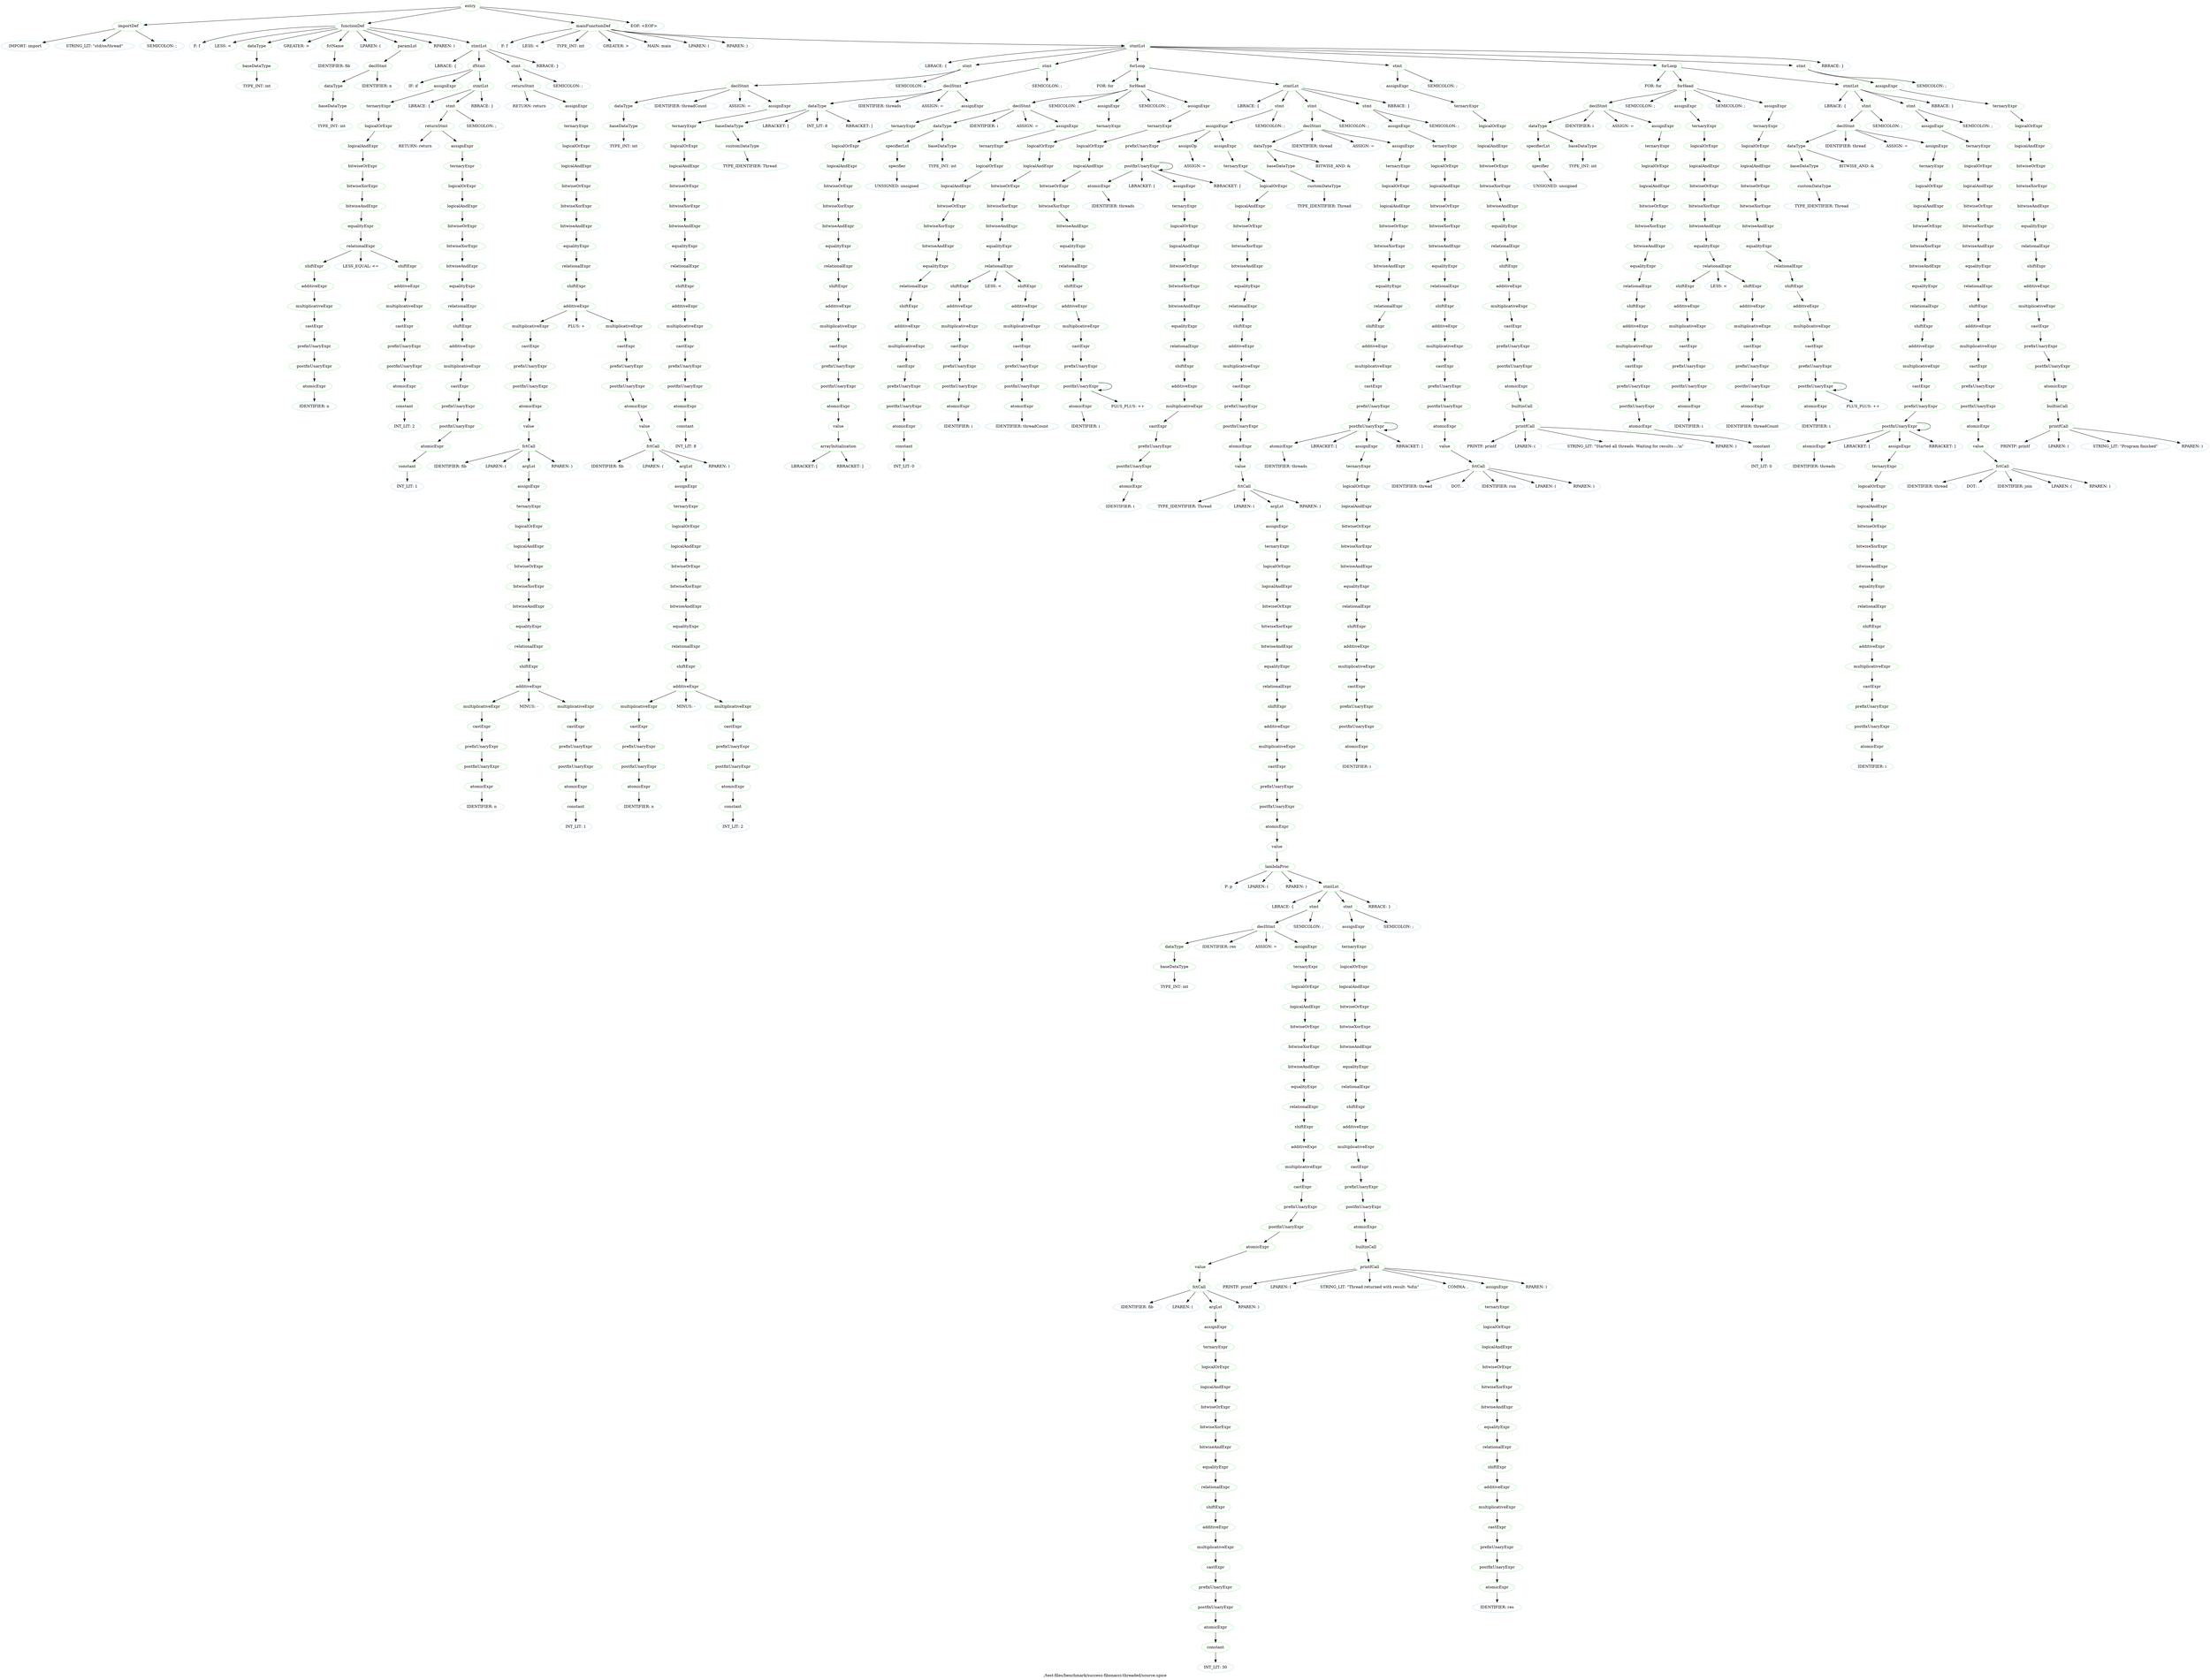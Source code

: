 digraph {
 rankdir="TB";
 label="./test-files/benchmark/success-fibonacci-threaded/source.spice";
 L1C0_entry [color="lightgreen",label="entry"];
 L1C0_importDef [color="lightgreen",label="importDef"];
 L1C0_entry -> L1C0_importDef;
 L1C0 [color="lightblue",label="IMPORT: import"];
 L1C0_importDef -> L1C0
 L1C7 [color="lightblue",label="STRING_LIT: \"std/os/thread\""];
 L1C0_importDef -> L1C7
 L1C22 [color="lightblue",label="SEMICOLON: ;"];
 L1C0_importDef -> L1C22
 L3C0_functionDef [color="lightgreen",label="functionDef"];
 L1C0_entry -> L3C0_functionDef;
 L3C0 [color="lightblue",label="F: f"];
 L3C0_functionDef -> L3C0
 L3C1 [color="lightblue",label="LESS: <"];
 L3C0_functionDef -> L3C1
 L3C2_dataType [color="lightgreen",label="dataType"];
 L3C0_functionDef -> L3C2_dataType;
 L3C2_baseDataType [color="lightgreen",label="baseDataType"];
 L3C2_dataType -> L3C2_baseDataType;
 L3C2 [color="lightblue",label="TYPE_INT: int"];
 L3C2_baseDataType -> L3C2
 L3C5 [color="lightblue",label="GREATER: >"];
 L3C0_functionDef -> L3C5
 L3C7_fctName [color="lightgreen",label="fctName"];
 L3C0_functionDef -> L3C7_fctName;
 L3C7 [color="lightblue",label="IDENTIFIER: fib"];
 L3C7_fctName -> L3C7
 L3C10 [color="lightblue",label="LPAREN: ("];
 L3C0_functionDef -> L3C10
 L3C11_paramLst [color="lightgreen",label="paramLst"];
 L3C0_functionDef -> L3C11_paramLst;
 L3C11_declStmt [color="lightgreen",label="declStmt"];
 L3C11_paramLst -> L3C11_declStmt;
 L3C11_dataType [color="lightgreen",label="dataType"];
 L3C11_declStmt -> L3C11_dataType;
 L3C11_baseDataType [color="lightgreen",label="baseDataType"];
 L3C11_dataType -> L3C11_baseDataType;
 L3C11 [color="lightblue",label="TYPE_INT: int"];
 L3C11_baseDataType -> L3C11
 L3C15 [color="lightblue",label="IDENTIFIER: n"];
 L3C11_declStmt -> L3C15
 L3C16 [color="lightblue",label="RPAREN: )"];
 L3C0_functionDef -> L3C16
 L3C18_stmtLst [color="lightgreen",label="stmtLst"];
 L3C0_functionDef -> L3C18_stmtLst;
 L3C18 [color="lightblue",label="LBRACE: {"];
 L3C18_stmtLst -> L3C18
 L4C4_ifStmt [color="lightgreen",label="ifStmt"];
 L3C18_stmtLst -> L4C4_ifStmt;
 L4C4 [color="lightblue",label="IF: if"];
 L4C4_ifStmt -> L4C4
 L4C7_assignExpr [color="lightgreen",label="assignExpr"];
 L4C4_ifStmt -> L4C7_assignExpr;
 L4C7_ternaryExpr [color="lightgreen",label="ternaryExpr"];
 L4C7_assignExpr -> L4C7_ternaryExpr;
 L4C7_logicalOrExpr [color="lightgreen",label="logicalOrExpr"];
 L4C7_ternaryExpr -> L4C7_logicalOrExpr;
 L4C7_logicalAndExpr [color="lightgreen",label="logicalAndExpr"];
 L4C7_logicalOrExpr -> L4C7_logicalAndExpr;
 L4C7_bitwiseOrExpr [color="lightgreen",label="bitwiseOrExpr"];
 L4C7_logicalAndExpr -> L4C7_bitwiseOrExpr;
 L4C7_bitwiseXorExpr [color="lightgreen",label="bitwiseXorExpr"];
 L4C7_bitwiseOrExpr -> L4C7_bitwiseXorExpr;
 L4C7_bitwiseAndExpr [color="lightgreen",label="bitwiseAndExpr"];
 L4C7_bitwiseXorExpr -> L4C7_bitwiseAndExpr;
 L4C7_equalityExpr [color="lightgreen",label="equalityExpr"];
 L4C7_bitwiseAndExpr -> L4C7_equalityExpr;
 L4C7_relationalExpr [color="lightgreen",label="relationalExpr"];
 L4C7_equalityExpr -> L4C7_relationalExpr;
 L4C7_shiftExpr [color="lightgreen",label="shiftExpr"];
 L4C7_relationalExpr -> L4C7_shiftExpr;
 L4C7_additiveExpr [color="lightgreen",label="additiveExpr"];
 L4C7_shiftExpr -> L4C7_additiveExpr;
 L4C7_multiplicativeExpr [color="lightgreen",label="multiplicativeExpr"];
 L4C7_additiveExpr -> L4C7_multiplicativeExpr;
 L4C7_castExpr [color="lightgreen",label="castExpr"];
 L4C7_multiplicativeExpr -> L4C7_castExpr;
 L4C7_prefixUnaryExpr [color="lightgreen",label="prefixUnaryExpr"];
 L4C7_castExpr -> L4C7_prefixUnaryExpr;
 L4C7_postfixUnaryExpr [color="lightgreen",label="postfixUnaryExpr"];
 L4C7_prefixUnaryExpr -> L4C7_postfixUnaryExpr;
 L4C7_atomicExpr [color="lightgreen",label="atomicExpr"];
 L4C7_postfixUnaryExpr -> L4C7_atomicExpr;
 L4C7 [color="lightblue",label="IDENTIFIER: n"];
 L4C7_atomicExpr -> L4C7
 L4C9 [color="lightblue",label="LESS_EQUAL: <="];
 L4C7_relationalExpr -> L4C9
 L4C12_shiftExpr [color="lightgreen",label="shiftExpr"];
 L4C7_relationalExpr -> L4C12_shiftExpr;
 L4C12_additiveExpr [color="lightgreen",label="additiveExpr"];
 L4C12_shiftExpr -> L4C12_additiveExpr;
 L4C12_multiplicativeExpr [color="lightgreen",label="multiplicativeExpr"];
 L4C12_additiveExpr -> L4C12_multiplicativeExpr;
 L4C12_castExpr [color="lightgreen",label="castExpr"];
 L4C12_multiplicativeExpr -> L4C12_castExpr;
 L4C12_prefixUnaryExpr [color="lightgreen",label="prefixUnaryExpr"];
 L4C12_castExpr -> L4C12_prefixUnaryExpr;
 L4C12_postfixUnaryExpr [color="lightgreen",label="postfixUnaryExpr"];
 L4C12_prefixUnaryExpr -> L4C12_postfixUnaryExpr;
 L4C12_atomicExpr [color="lightgreen",label="atomicExpr"];
 L4C12_postfixUnaryExpr -> L4C12_atomicExpr;
 L4C12_constant [color="lightgreen",label="constant"];
 L4C12_atomicExpr -> L4C12_constant;
 L4C12 [color="lightblue",label="INT_LIT: 2"];
 L4C12_constant -> L4C12
 L4C14_stmtLst [color="lightgreen",label="stmtLst"];
 L4C4_ifStmt -> L4C14_stmtLst;
 L4C14 [color="lightblue",label="LBRACE: {"];
 L4C14_stmtLst -> L4C14
 L4C16_stmt [color="lightgreen",label="stmt"];
 L4C14_stmtLst -> L4C16_stmt;
 L4C16_returnStmt [color="lightgreen",label="returnStmt"];
 L4C16_stmt -> L4C16_returnStmt;
 L4C16 [color="lightblue",label="RETURN: return"];
 L4C16_returnStmt -> L4C16
 L4C23_assignExpr [color="lightgreen",label="assignExpr"];
 L4C16_returnStmt -> L4C23_assignExpr;
 L4C23_ternaryExpr [color="lightgreen",label="ternaryExpr"];
 L4C23_assignExpr -> L4C23_ternaryExpr;
 L4C23_logicalOrExpr [color="lightgreen",label="logicalOrExpr"];
 L4C23_ternaryExpr -> L4C23_logicalOrExpr;
 L4C23_logicalAndExpr [color="lightgreen",label="logicalAndExpr"];
 L4C23_logicalOrExpr -> L4C23_logicalAndExpr;
 L4C23_bitwiseOrExpr [color="lightgreen",label="bitwiseOrExpr"];
 L4C23_logicalAndExpr -> L4C23_bitwiseOrExpr;
 L4C23_bitwiseXorExpr [color="lightgreen",label="bitwiseXorExpr"];
 L4C23_bitwiseOrExpr -> L4C23_bitwiseXorExpr;
 L4C23_bitwiseAndExpr [color="lightgreen",label="bitwiseAndExpr"];
 L4C23_bitwiseXorExpr -> L4C23_bitwiseAndExpr;
 L4C23_equalityExpr [color="lightgreen",label="equalityExpr"];
 L4C23_bitwiseAndExpr -> L4C23_equalityExpr;
 L4C23_relationalExpr [color="lightgreen",label="relationalExpr"];
 L4C23_equalityExpr -> L4C23_relationalExpr;
 L4C23_shiftExpr [color="lightgreen",label="shiftExpr"];
 L4C23_relationalExpr -> L4C23_shiftExpr;
 L4C23_additiveExpr [color="lightgreen",label="additiveExpr"];
 L4C23_shiftExpr -> L4C23_additiveExpr;
 L4C23_multiplicativeExpr [color="lightgreen",label="multiplicativeExpr"];
 L4C23_additiveExpr -> L4C23_multiplicativeExpr;
 L4C23_castExpr [color="lightgreen",label="castExpr"];
 L4C23_multiplicativeExpr -> L4C23_castExpr;
 L4C23_prefixUnaryExpr [color="lightgreen",label="prefixUnaryExpr"];
 L4C23_castExpr -> L4C23_prefixUnaryExpr;
 L4C23_postfixUnaryExpr [color="lightgreen",label="postfixUnaryExpr"];
 L4C23_prefixUnaryExpr -> L4C23_postfixUnaryExpr;
 L4C23_atomicExpr [color="lightgreen",label="atomicExpr"];
 L4C23_postfixUnaryExpr -> L4C23_atomicExpr;
 L4C23_constant [color="lightgreen",label="constant"];
 L4C23_atomicExpr -> L4C23_constant;
 L4C23 [color="lightblue",label="INT_LIT: 1"];
 L4C23_constant -> L4C23
 L4C24 [color="lightblue",label="SEMICOLON: ;"];
 L4C16_stmt -> L4C24
 L4C26 [color="lightblue",label="RBRACE: }"];
 L4C14_stmtLst -> L4C26
 L5C4_stmt [color="lightgreen",label="stmt"];
 L3C18_stmtLst -> L5C4_stmt;
 L5C4_returnStmt [color="lightgreen",label="returnStmt"];
 L5C4_stmt -> L5C4_returnStmt;
 L5C4 [color="lightblue",label="RETURN: return"];
 L5C4_returnStmt -> L5C4
 L5C11_assignExpr [color="lightgreen",label="assignExpr"];
 L5C4_returnStmt -> L5C11_assignExpr;
 L5C11_ternaryExpr [color="lightgreen",label="ternaryExpr"];
 L5C11_assignExpr -> L5C11_ternaryExpr;
 L5C11_logicalOrExpr [color="lightgreen",label="logicalOrExpr"];
 L5C11_ternaryExpr -> L5C11_logicalOrExpr;
 L5C11_logicalAndExpr [color="lightgreen",label="logicalAndExpr"];
 L5C11_logicalOrExpr -> L5C11_logicalAndExpr;
 L5C11_bitwiseOrExpr [color="lightgreen",label="bitwiseOrExpr"];
 L5C11_logicalAndExpr -> L5C11_bitwiseOrExpr;
 L5C11_bitwiseXorExpr [color="lightgreen",label="bitwiseXorExpr"];
 L5C11_bitwiseOrExpr -> L5C11_bitwiseXorExpr;
 L5C11_bitwiseAndExpr [color="lightgreen",label="bitwiseAndExpr"];
 L5C11_bitwiseXorExpr -> L5C11_bitwiseAndExpr;
 L5C11_equalityExpr [color="lightgreen",label="equalityExpr"];
 L5C11_bitwiseAndExpr -> L5C11_equalityExpr;
 L5C11_relationalExpr [color="lightgreen",label="relationalExpr"];
 L5C11_equalityExpr -> L5C11_relationalExpr;
 L5C11_shiftExpr [color="lightgreen",label="shiftExpr"];
 L5C11_relationalExpr -> L5C11_shiftExpr;
 L5C11_additiveExpr [color="lightgreen",label="additiveExpr"];
 L5C11_shiftExpr -> L5C11_additiveExpr;
 L5C11_multiplicativeExpr [color="lightgreen",label="multiplicativeExpr"];
 L5C11_additiveExpr -> L5C11_multiplicativeExpr;
 L5C11_castExpr [color="lightgreen",label="castExpr"];
 L5C11_multiplicativeExpr -> L5C11_castExpr;
 L5C11_prefixUnaryExpr [color="lightgreen",label="prefixUnaryExpr"];
 L5C11_castExpr -> L5C11_prefixUnaryExpr;
 L5C11_postfixUnaryExpr [color="lightgreen",label="postfixUnaryExpr"];
 L5C11_prefixUnaryExpr -> L5C11_postfixUnaryExpr;
 L5C11_atomicExpr [color="lightgreen",label="atomicExpr"];
 L5C11_postfixUnaryExpr -> L5C11_atomicExpr;
 L5C11_value [color="lightgreen",label="value"];
 L5C11_atomicExpr -> L5C11_value;
 L5C11_fctCall [color="lightgreen",label="fctCall"];
 L5C11_value -> L5C11_fctCall;
 L5C11 [color="lightblue",label="IDENTIFIER: fib"];
 L5C11_fctCall -> L5C11
 L5C14 [color="lightblue",label="LPAREN: ("];
 L5C11_fctCall -> L5C14
 L5C15_argLst [color="lightgreen",label="argLst"];
 L5C11_fctCall -> L5C15_argLst;
 L5C15_assignExpr [color="lightgreen",label="assignExpr"];
 L5C15_argLst -> L5C15_assignExpr;
 L5C15_ternaryExpr [color="lightgreen",label="ternaryExpr"];
 L5C15_assignExpr -> L5C15_ternaryExpr;
 L5C15_logicalOrExpr [color="lightgreen",label="logicalOrExpr"];
 L5C15_ternaryExpr -> L5C15_logicalOrExpr;
 L5C15_logicalAndExpr [color="lightgreen",label="logicalAndExpr"];
 L5C15_logicalOrExpr -> L5C15_logicalAndExpr;
 L5C15_bitwiseOrExpr [color="lightgreen",label="bitwiseOrExpr"];
 L5C15_logicalAndExpr -> L5C15_bitwiseOrExpr;
 L5C15_bitwiseXorExpr [color="lightgreen",label="bitwiseXorExpr"];
 L5C15_bitwiseOrExpr -> L5C15_bitwiseXorExpr;
 L5C15_bitwiseAndExpr [color="lightgreen",label="bitwiseAndExpr"];
 L5C15_bitwiseXorExpr -> L5C15_bitwiseAndExpr;
 L5C15_equalityExpr [color="lightgreen",label="equalityExpr"];
 L5C15_bitwiseAndExpr -> L5C15_equalityExpr;
 L5C15_relationalExpr [color="lightgreen",label="relationalExpr"];
 L5C15_equalityExpr -> L5C15_relationalExpr;
 L5C15_shiftExpr [color="lightgreen",label="shiftExpr"];
 L5C15_relationalExpr -> L5C15_shiftExpr;
 L5C15_additiveExpr [color="lightgreen",label="additiveExpr"];
 L5C15_shiftExpr -> L5C15_additiveExpr;
 L5C15_multiplicativeExpr [color="lightgreen",label="multiplicativeExpr"];
 L5C15_additiveExpr -> L5C15_multiplicativeExpr;
 L5C15_castExpr [color="lightgreen",label="castExpr"];
 L5C15_multiplicativeExpr -> L5C15_castExpr;
 L5C15_prefixUnaryExpr [color="lightgreen",label="prefixUnaryExpr"];
 L5C15_castExpr -> L5C15_prefixUnaryExpr;
 L5C15_postfixUnaryExpr [color="lightgreen",label="postfixUnaryExpr"];
 L5C15_prefixUnaryExpr -> L5C15_postfixUnaryExpr;
 L5C15_atomicExpr [color="lightgreen",label="atomicExpr"];
 L5C15_postfixUnaryExpr -> L5C15_atomicExpr;
 L5C15 [color="lightblue",label="IDENTIFIER: n"];
 L5C15_atomicExpr -> L5C15
 L5C17 [color="lightblue",label="MINUS: -"];
 L5C15_additiveExpr -> L5C17
 L5C19_multiplicativeExpr [color="lightgreen",label="multiplicativeExpr"];
 L5C15_additiveExpr -> L5C19_multiplicativeExpr;
 L5C19_castExpr [color="lightgreen",label="castExpr"];
 L5C19_multiplicativeExpr -> L5C19_castExpr;
 L5C19_prefixUnaryExpr [color="lightgreen",label="prefixUnaryExpr"];
 L5C19_castExpr -> L5C19_prefixUnaryExpr;
 L5C19_postfixUnaryExpr [color="lightgreen",label="postfixUnaryExpr"];
 L5C19_prefixUnaryExpr -> L5C19_postfixUnaryExpr;
 L5C19_atomicExpr [color="lightgreen",label="atomicExpr"];
 L5C19_postfixUnaryExpr -> L5C19_atomicExpr;
 L5C19_constant [color="lightgreen",label="constant"];
 L5C19_atomicExpr -> L5C19_constant;
 L5C19 [color="lightblue",label="INT_LIT: 1"];
 L5C19_constant -> L5C19
 L5C20 [color="lightblue",label="RPAREN: )"];
 L5C11_fctCall -> L5C20
 L5C22 [color="lightblue",label="PLUS: +"];
 L5C11_additiveExpr -> L5C22
 L5C24_multiplicativeExpr [color="lightgreen",label="multiplicativeExpr"];
 L5C11_additiveExpr -> L5C24_multiplicativeExpr;
 L5C24_castExpr [color="lightgreen",label="castExpr"];
 L5C24_multiplicativeExpr -> L5C24_castExpr;
 L5C24_prefixUnaryExpr [color="lightgreen",label="prefixUnaryExpr"];
 L5C24_castExpr -> L5C24_prefixUnaryExpr;
 L5C24_postfixUnaryExpr [color="lightgreen",label="postfixUnaryExpr"];
 L5C24_prefixUnaryExpr -> L5C24_postfixUnaryExpr;
 L5C24_atomicExpr [color="lightgreen",label="atomicExpr"];
 L5C24_postfixUnaryExpr -> L5C24_atomicExpr;
 L5C24_value [color="lightgreen",label="value"];
 L5C24_atomicExpr -> L5C24_value;
 L5C24_fctCall [color="lightgreen",label="fctCall"];
 L5C24_value -> L5C24_fctCall;
 L5C24 [color="lightblue",label="IDENTIFIER: fib"];
 L5C24_fctCall -> L5C24
 L5C27 [color="lightblue",label="LPAREN: ("];
 L5C24_fctCall -> L5C27
 L5C28_argLst [color="lightgreen",label="argLst"];
 L5C24_fctCall -> L5C28_argLst;
 L5C28_assignExpr [color="lightgreen",label="assignExpr"];
 L5C28_argLst -> L5C28_assignExpr;
 L5C28_ternaryExpr [color="lightgreen",label="ternaryExpr"];
 L5C28_assignExpr -> L5C28_ternaryExpr;
 L5C28_logicalOrExpr [color="lightgreen",label="logicalOrExpr"];
 L5C28_ternaryExpr -> L5C28_logicalOrExpr;
 L5C28_logicalAndExpr [color="lightgreen",label="logicalAndExpr"];
 L5C28_logicalOrExpr -> L5C28_logicalAndExpr;
 L5C28_bitwiseOrExpr [color="lightgreen",label="bitwiseOrExpr"];
 L5C28_logicalAndExpr -> L5C28_bitwiseOrExpr;
 L5C28_bitwiseXorExpr [color="lightgreen",label="bitwiseXorExpr"];
 L5C28_bitwiseOrExpr -> L5C28_bitwiseXorExpr;
 L5C28_bitwiseAndExpr [color="lightgreen",label="bitwiseAndExpr"];
 L5C28_bitwiseXorExpr -> L5C28_bitwiseAndExpr;
 L5C28_equalityExpr [color="lightgreen",label="equalityExpr"];
 L5C28_bitwiseAndExpr -> L5C28_equalityExpr;
 L5C28_relationalExpr [color="lightgreen",label="relationalExpr"];
 L5C28_equalityExpr -> L5C28_relationalExpr;
 L5C28_shiftExpr [color="lightgreen",label="shiftExpr"];
 L5C28_relationalExpr -> L5C28_shiftExpr;
 L5C28_additiveExpr [color="lightgreen",label="additiveExpr"];
 L5C28_shiftExpr -> L5C28_additiveExpr;
 L5C28_multiplicativeExpr [color="lightgreen",label="multiplicativeExpr"];
 L5C28_additiveExpr -> L5C28_multiplicativeExpr;
 L5C28_castExpr [color="lightgreen",label="castExpr"];
 L5C28_multiplicativeExpr -> L5C28_castExpr;
 L5C28_prefixUnaryExpr [color="lightgreen",label="prefixUnaryExpr"];
 L5C28_castExpr -> L5C28_prefixUnaryExpr;
 L5C28_postfixUnaryExpr [color="lightgreen",label="postfixUnaryExpr"];
 L5C28_prefixUnaryExpr -> L5C28_postfixUnaryExpr;
 L5C28_atomicExpr [color="lightgreen",label="atomicExpr"];
 L5C28_postfixUnaryExpr -> L5C28_atomicExpr;
 L5C28 [color="lightblue",label="IDENTIFIER: n"];
 L5C28_atomicExpr -> L5C28
 L5C30 [color="lightblue",label="MINUS: -"];
 L5C28_additiveExpr -> L5C30
 L5C32_multiplicativeExpr [color="lightgreen",label="multiplicativeExpr"];
 L5C28_additiveExpr -> L5C32_multiplicativeExpr;
 L5C32_castExpr [color="lightgreen",label="castExpr"];
 L5C32_multiplicativeExpr -> L5C32_castExpr;
 L5C32_prefixUnaryExpr [color="lightgreen",label="prefixUnaryExpr"];
 L5C32_castExpr -> L5C32_prefixUnaryExpr;
 L5C32_postfixUnaryExpr [color="lightgreen",label="postfixUnaryExpr"];
 L5C32_prefixUnaryExpr -> L5C32_postfixUnaryExpr;
 L5C32_atomicExpr [color="lightgreen",label="atomicExpr"];
 L5C32_postfixUnaryExpr -> L5C32_atomicExpr;
 L5C32_constant [color="lightgreen",label="constant"];
 L5C32_atomicExpr -> L5C32_constant;
 L5C32 [color="lightblue",label="INT_LIT: 2"];
 L5C32_constant -> L5C32
 L5C33 [color="lightblue",label="RPAREN: )"];
 L5C24_fctCall -> L5C33
 L5C34 [color="lightblue",label="SEMICOLON: ;"];
 L5C4_stmt -> L5C34
 L6C0 [color="lightblue",label="RBRACE: }"];
 L3C18_stmtLst -> L6C0
 L8C0_mainFunctionDef [color="lightgreen",label="mainFunctionDef"];
 L1C0_entry -> L8C0_mainFunctionDef;
 L8C0 [color="lightblue",label="F: f"];
 L8C0_mainFunctionDef -> L8C0
 L8C1 [color="lightblue",label="LESS: <"];
 L8C0_mainFunctionDef -> L8C1
 L8C2 [color="lightblue",label="TYPE_INT: int"];
 L8C0_mainFunctionDef -> L8C2
 L8C5 [color="lightblue",label="GREATER: >"];
 L8C0_mainFunctionDef -> L8C5
 L8C7 [color="lightblue",label="MAIN: main"];
 L8C0_mainFunctionDef -> L8C7
 L8C11 [color="lightblue",label="LPAREN: ("];
 L8C0_mainFunctionDef -> L8C11
 L8C12 [color="lightblue",label="RPAREN: )"];
 L8C0_mainFunctionDef -> L8C12
 L8C14_stmtLst [color="lightgreen",label="stmtLst"];
 L8C0_mainFunctionDef -> L8C14_stmtLst;
 L8C14 [color="lightblue",label="LBRACE: {"];
 L8C14_stmtLst -> L8C14
 L9C4_stmt [color="lightgreen",label="stmt"];
 L8C14_stmtLst -> L9C4_stmt;
 L9C4_declStmt [color="lightgreen",label="declStmt"];
 L9C4_stmt -> L9C4_declStmt;
 L9C4_dataType [color="lightgreen",label="dataType"];
 L9C4_declStmt -> L9C4_dataType;
 L9C4_baseDataType [color="lightgreen",label="baseDataType"];
 L9C4_dataType -> L9C4_baseDataType;
 L9C4 [color="lightblue",label="TYPE_INT: int"];
 L9C4_baseDataType -> L9C4
 L9C8 [color="lightblue",label="IDENTIFIER: threadCount"];
 L9C4_declStmt -> L9C8
 L9C20 [color="lightblue",label="ASSIGN: ="];
 L9C4_declStmt -> L9C20
 L9C22_assignExpr [color="lightgreen",label="assignExpr"];
 L9C4_declStmt -> L9C22_assignExpr;
 L9C22_ternaryExpr [color="lightgreen",label="ternaryExpr"];
 L9C22_assignExpr -> L9C22_ternaryExpr;
 L9C22_logicalOrExpr [color="lightgreen",label="logicalOrExpr"];
 L9C22_ternaryExpr -> L9C22_logicalOrExpr;
 L9C22_logicalAndExpr [color="lightgreen",label="logicalAndExpr"];
 L9C22_logicalOrExpr -> L9C22_logicalAndExpr;
 L9C22_bitwiseOrExpr [color="lightgreen",label="bitwiseOrExpr"];
 L9C22_logicalAndExpr -> L9C22_bitwiseOrExpr;
 L9C22_bitwiseXorExpr [color="lightgreen",label="bitwiseXorExpr"];
 L9C22_bitwiseOrExpr -> L9C22_bitwiseXorExpr;
 L9C22_bitwiseAndExpr [color="lightgreen",label="bitwiseAndExpr"];
 L9C22_bitwiseXorExpr -> L9C22_bitwiseAndExpr;
 L9C22_equalityExpr [color="lightgreen",label="equalityExpr"];
 L9C22_bitwiseAndExpr -> L9C22_equalityExpr;
 L9C22_relationalExpr [color="lightgreen",label="relationalExpr"];
 L9C22_equalityExpr -> L9C22_relationalExpr;
 L9C22_shiftExpr [color="lightgreen",label="shiftExpr"];
 L9C22_relationalExpr -> L9C22_shiftExpr;
 L9C22_additiveExpr [color="lightgreen",label="additiveExpr"];
 L9C22_shiftExpr -> L9C22_additiveExpr;
 L9C22_multiplicativeExpr [color="lightgreen",label="multiplicativeExpr"];
 L9C22_additiveExpr -> L9C22_multiplicativeExpr;
 L9C22_castExpr [color="lightgreen",label="castExpr"];
 L9C22_multiplicativeExpr -> L9C22_castExpr;
 L9C22_prefixUnaryExpr [color="lightgreen",label="prefixUnaryExpr"];
 L9C22_castExpr -> L9C22_prefixUnaryExpr;
 L9C22_postfixUnaryExpr [color="lightgreen",label="postfixUnaryExpr"];
 L9C22_prefixUnaryExpr -> L9C22_postfixUnaryExpr;
 L9C22_atomicExpr [color="lightgreen",label="atomicExpr"];
 L9C22_postfixUnaryExpr -> L9C22_atomicExpr;
 L9C22_constant [color="lightgreen",label="constant"];
 L9C22_atomicExpr -> L9C22_constant;
 L9C22 [color="lightblue",label="INT_LIT: 8"];
 L9C22_constant -> L9C22
 L9C23 [color="lightblue",label="SEMICOLON: ;"];
 L9C4_stmt -> L9C23
 L10C4_stmt [color="lightgreen",label="stmt"];
 L8C14_stmtLst -> L10C4_stmt;
 L10C4_declStmt [color="lightgreen",label="declStmt"];
 L10C4_stmt -> L10C4_declStmt;
 L10C4_dataType [color="lightgreen",label="dataType"];
 L10C4_declStmt -> L10C4_dataType;
 L10C4_baseDataType [color="lightgreen",label="baseDataType"];
 L10C4_dataType -> L10C4_baseDataType;
 L10C4_customDataType [color="lightgreen",label="customDataType"];
 L10C4_baseDataType -> L10C4_customDataType;
 L10C4 [color="lightblue",label="TYPE_IDENTIFIER: Thread"];
 L10C4_customDataType -> L10C4
 L10C10 [color="lightblue",label="LBRACKET: ["];
 L10C4_dataType -> L10C10
 L10C11 [color="lightblue",label="INT_LIT: 8"];
 L10C4_dataType -> L10C11
 L10C12 [color="lightblue",label="RBRACKET: ]"];
 L10C4_dataType -> L10C12
 L10C14 [color="lightblue",label="IDENTIFIER: threads"];
 L10C4_declStmt -> L10C14
 L10C22 [color="lightblue",label="ASSIGN: ="];
 L10C4_declStmt -> L10C22
 L10C24_assignExpr [color="lightgreen",label="assignExpr"];
 L10C4_declStmt -> L10C24_assignExpr;
 L10C24_ternaryExpr [color="lightgreen",label="ternaryExpr"];
 L10C24_assignExpr -> L10C24_ternaryExpr;
 L10C24_logicalOrExpr [color="lightgreen",label="logicalOrExpr"];
 L10C24_ternaryExpr -> L10C24_logicalOrExpr;
 L10C24_logicalAndExpr [color="lightgreen",label="logicalAndExpr"];
 L10C24_logicalOrExpr -> L10C24_logicalAndExpr;
 L10C24_bitwiseOrExpr [color="lightgreen",label="bitwiseOrExpr"];
 L10C24_logicalAndExpr -> L10C24_bitwiseOrExpr;
 L10C24_bitwiseXorExpr [color="lightgreen",label="bitwiseXorExpr"];
 L10C24_bitwiseOrExpr -> L10C24_bitwiseXorExpr;
 L10C24_bitwiseAndExpr [color="lightgreen",label="bitwiseAndExpr"];
 L10C24_bitwiseXorExpr -> L10C24_bitwiseAndExpr;
 L10C24_equalityExpr [color="lightgreen",label="equalityExpr"];
 L10C24_bitwiseAndExpr -> L10C24_equalityExpr;
 L10C24_relationalExpr [color="lightgreen",label="relationalExpr"];
 L10C24_equalityExpr -> L10C24_relationalExpr;
 L10C24_shiftExpr [color="lightgreen",label="shiftExpr"];
 L10C24_relationalExpr -> L10C24_shiftExpr;
 L10C24_additiveExpr [color="lightgreen",label="additiveExpr"];
 L10C24_shiftExpr -> L10C24_additiveExpr;
 L10C24_multiplicativeExpr [color="lightgreen",label="multiplicativeExpr"];
 L10C24_additiveExpr -> L10C24_multiplicativeExpr;
 L10C24_castExpr [color="lightgreen",label="castExpr"];
 L10C24_multiplicativeExpr -> L10C24_castExpr;
 L10C24_prefixUnaryExpr [color="lightgreen",label="prefixUnaryExpr"];
 L10C24_castExpr -> L10C24_prefixUnaryExpr;
 L10C24_postfixUnaryExpr [color="lightgreen",label="postfixUnaryExpr"];
 L10C24_prefixUnaryExpr -> L10C24_postfixUnaryExpr;
 L10C24_atomicExpr [color="lightgreen",label="atomicExpr"];
 L10C24_postfixUnaryExpr -> L10C24_atomicExpr;
 L10C24_value [color="lightgreen",label="value"];
 L10C24_atomicExpr -> L10C24_value;
 L10C24_arrayInitialization [color="lightgreen",label="arrayInitialization"];
 L10C24_value -> L10C24_arrayInitialization;
 L10C24 [color="lightblue",label="LBRACKET: ["];
 L10C24_arrayInitialization -> L10C24
 L10C25 [color="lightblue",label="RBRACKET: ]"];
 L10C24_arrayInitialization -> L10C25
 L10C26 [color="lightblue",label="SEMICOLON: ;"];
 L10C4_stmt -> L10C26
 L11C4_forLoop [color="lightgreen",label="forLoop"];
 L8C14_stmtLst -> L11C4_forLoop;
 L11C4 [color="lightblue",label="FOR: for"];
 L11C4_forLoop -> L11C4
 L11C8_forHead [color="lightgreen",label="forHead"];
 L11C4_forLoop -> L11C8_forHead;
 L11C8_declStmt [color="lightgreen",label="declStmt"];
 L11C8_forHead -> L11C8_declStmt;
 L11C8_dataType [color="lightgreen",label="dataType"];
 L11C8_declStmt -> L11C8_dataType;
 L11C8_specifierLst [color="lightgreen",label="specifierLst"];
 L11C8_dataType -> L11C8_specifierLst;
 L11C8_specifier [color="lightgreen",label="specifier"];
 L11C8_specifierLst -> L11C8_specifier;
 L11C8 [color="lightblue",label="UNSIGNED: unsigned"];
 L11C8_specifier -> L11C8
 L11C17_baseDataType [color="lightgreen",label="baseDataType"];
 L11C8_dataType -> L11C17_baseDataType;
 L11C17 [color="lightblue",label="TYPE_INT: int"];
 L11C17_baseDataType -> L11C17
 L11C21 [color="lightblue",label="IDENTIFIER: i"];
 L11C8_declStmt -> L11C21
 L11C23 [color="lightblue",label="ASSIGN: ="];
 L11C8_declStmt -> L11C23
 L11C25_assignExpr [color="lightgreen",label="assignExpr"];
 L11C8_declStmt -> L11C25_assignExpr;
 L11C25_ternaryExpr [color="lightgreen",label="ternaryExpr"];
 L11C25_assignExpr -> L11C25_ternaryExpr;
 L11C25_logicalOrExpr [color="lightgreen",label="logicalOrExpr"];
 L11C25_ternaryExpr -> L11C25_logicalOrExpr;
 L11C25_logicalAndExpr [color="lightgreen",label="logicalAndExpr"];
 L11C25_logicalOrExpr -> L11C25_logicalAndExpr;
 L11C25_bitwiseOrExpr [color="lightgreen",label="bitwiseOrExpr"];
 L11C25_logicalAndExpr -> L11C25_bitwiseOrExpr;
 L11C25_bitwiseXorExpr [color="lightgreen",label="bitwiseXorExpr"];
 L11C25_bitwiseOrExpr -> L11C25_bitwiseXorExpr;
 L11C25_bitwiseAndExpr [color="lightgreen",label="bitwiseAndExpr"];
 L11C25_bitwiseXorExpr -> L11C25_bitwiseAndExpr;
 L11C25_equalityExpr [color="lightgreen",label="equalityExpr"];
 L11C25_bitwiseAndExpr -> L11C25_equalityExpr;
 L11C25_relationalExpr [color="lightgreen",label="relationalExpr"];
 L11C25_equalityExpr -> L11C25_relationalExpr;
 L11C25_shiftExpr [color="lightgreen",label="shiftExpr"];
 L11C25_relationalExpr -> L11C25_shiftExpr;
 L11C25_additiveExpr [color="lightgreen",label="additiveExpr"];
 L11C25_shiftExpr -> L11C25_additiveExpr;
 L11C25_multiplicativeExpr [color="lightgreen",label="multiplicativeExpr"];
 L11C25_additiveExpr -> L11C25_multiplicativeExpr;
 L11C25_castExpr [color="lightgreen",label="castExpr"];
 L11C25_multiplicativeExpr -> L11C25_castExpr;
 L11C25_prefixUnaryExpr [color="lightgreen",label="prefixUnaryExpr"];
 L11C25_castExpr -> L11C25_prefixUnaryExpr;
 L11C25_postfixUnaryExpr [color="lightgreen",label="postfixUnaryExpr"];
 L11C25_prefixUnaryExpr -> L11C25_postfixUnaryExpr;
 L11C25_atomicExpr [color="lightgreen",label="atomicExpr"];
 L11C25_postfixUnaryExpr -> L11C25_atomicExpr;
 L11C25_constant [color="lightgreen",label="constant"];
 L11C25_atomicExpr -> L11C25_constant;
 L11C25 [color="lightblue",label="INT_LIT: 0"];
 L11C25_constant -> L11C25
 L11C26 [color="lightblue",label="SEMICOLON: ;"];
 L11C8_forHead -> L11C26
 L11C28_assignExpr [color="lightgreen",label="assignExpr"];
 L11C8_forHead -> L11C28_assignExpr;
 L11C28_ternaryExpr [color="lightgreen",label="ternaryExpr"];
 L11C28_assignExpr -> L11C28_ternaryExpr;
 L11C28_logicalOrExpr [color="lightgreen",label="logicalOrExpr"];
 L11C28_ternaryExpr -> L11C28_logicalOrExpr;
 L11C28_logicalAndExpr [color="lightgreen",label="logicalAndExpr"];
 L11C28_logicalOrExpr -> L11C28_logicalAndExpr;
 L11C28_bitwiseOrExpr [color="lightgreen",label="bitwiseOrExpr"];
 L11C28_logicalAndExpr -> L11C28_bitwiseOrExpr;
 L11C28_bitwiseXorExpr [color="lightgreen",label="bitwiseXorExpr"];
 L11C28_bitwiseOrExpr -> L11C28_bitwiseXorExpr;
 L11C28_bitwiseAndExpr [color="lightgreen",label="bitwiseAndExpr"];
 L11C28_bitwiseXorExpr -> L11C28_bitwiseAndExpr;
 L11C28_equalityExpr [color="lightgreen",label="equalityExpr"];
 L11C28_bitwiseAndExpr -> L11C28_equalityExpr;
 L11C28_relationalExpr [color="lightgreen",label="relationalExpr"];
 L11C28_equalityExpr -> L11C28_relationalExpr;
 L11C28_shiftExpr [color="lightgreen",label="shiftExpr"];
 L11C28_relationalExpr -> L11C28_shiftExpr;
 L11C28_additiveExpr [color="lightgreen",label="additiveExpr"];
 L11C28_shiftExpr -> L11C28_additiveExpr;
 L11C28_multiplicativeExpr [color="lightgreen",label="multiplicativeExpr"];
 L11C28_additiveExpr -> L11C28_multiplicativeExpr;
 L11C28_castExpr [color="lightgreen",label="castExpr"];
 L11C28_multiplicativeExpr -> L11C28_castExpr;
 L11C28_prefixUnaryExpr [color="lightgreen",label="prefixUnaryExpr"];
 L11C28_castExpr -> L11C28_prefixUnaryExpr;
 L11C28_postfixUnaryExpr [color="lightgreen",label="postfixUnaryExpr"];
 L11C28_prefixUnaryExpr -> L11C28_postfixUnaryExpr;
 L11C28_atomicExpr [color="lightgreen",label="atomicExpr"];
 L11C28_postfixUnaryExpr -> L11C28_atomicExpr;
 L11C28 [color="lightblue",label="IDENTIFIER: i"];
 L11C28_atomicExpr -> L11C28
 L11C30 [color="lightblue",label="LESS: <"];
 L11C28_relationalExpr -> L11C30
 L11C32_shiftExpr [color="lightgreen",label="shiftExpr"];
 L11C28_relationalExpr -> L11C32_shiftExpr;
 L11C32_additiveExpr [color="lightgreen",label="additiveExpr"];
 L11C32_shiftExpr -> L11C32_additiveExpr;
 L11C32_multiplicativeExpr [color="lightgreen",label="multiplicativeExpr"];
 L11C32_additiveExpr -> L11C32_multiplicativeExpr;
 L11C32_castExpr [color="lightgreen",label="castExpr"];
 L11C32_multiplicativeExpr -> L11C32_castExpr;
 L11C32_prefixUnaryExpr [color="lightgreen",label="prefixUnaryExpr"];
 L11C32_castExpr -> L11C32_prefixUnaryExpr;
 L11C32_postfixUnaryExpr [color="lightgreen",label="postfixUnaryExpr"];
 L11C32_prefixUnaryExpr -> L11C32_postfixUnaryExpr;
 L11C32_atomicExpr [color="lightgreen",label="atomicExpr"];
 L11C32_postfixUnaryExpr -> L11C32_atomicExpr;
 L11C32 [color="lightblue",label="IDENTIFIER: threadCount"];
 L11C32_atomicExpr -> L11C32
 L11C43 [color="lightblue",label="SEMICOLON: ;"];
 L11C8_forHead -> L11C43
 L11C45_assignExpr [color="lightgreen",label="assignExpr"];
 L11C8_forHead -> L11C45_assignExpr;
 L11C45_ternaryExpr [color="lightgreen",label="ternaryExpr"];
 L11C45_assignExpr -> L11C45_ternaryExpr;
 L11C45_logicalOrExpr [color="lightgreen",label="logicalOrExpr"];
 L11C45_ternaryExpr -> L11C45_logicalOrExpr;
 L11C45_logicalAndExpr [color="lightgreen",label="logicalAndExpr"];
 L11C45_logicalOrExpr -> L11C45_logicalAndExpr;
 L11C45_bitwiseOrExpr [color="lightgreen",label="bitwiseOrExpr"];
 L11C45_logicalAndExpr -> L11C45_bitwiseOrExpr;
 L11C45_bitwiseXorExpr [color="lightgreen",label="bitwiseXorExpr"];
 L11C45_bitwiseOrExpr -> L11C45_bitwiseXorExpr;
 L11C45_bitwiseAndExpr [color="lightgreen",label="bitwiseAndExpr"];
 L11C45_bitwiseXorExpr -> L11C45_bitwiseAndExpr;
 L11C45_equalityExpr [color="lightgreen",label="equalityExpr"];
 L11C45_bitwiseAndExpr -> L11C45_equalityExpr;
 L11C45_relationalExpr [color="lightgreen",label="relationalExpr"];
 L11C45_equalityExpr -> L11C45_relationalExpr;
 L11C45_shiftExpr [color="lightgreen",label="shiftExpr"];
 L11C45_relationalExpr -> L11C45_shiftExpr;
 L11C45_additiveExpr [color="lightgreen",label="additiveExpr"];
 L11C45_shiftExpr -> L11C45_additiveExpr;
 L11C45_multiplicativeExpr [color="lightgreen",label="multiplicativeExpr"];
 L11C45_additiveExpr -> L11C45_multiplicativeExpr;
 L11C45_castExpr [color="lightgreen",label="castExpr"];
 L11C45_multiplicativeExpr -> L11C45_castExpr;
 L11C45_prefixUnaryExpr [color="lightgreen",label="prefixUnaryExpr"];
 L11C45_castExpr -> L11C45_prefixUnaryExpr;
 L11C45_postfixUnaryExpr [color="lightgreen",label="postfixUnaryExpr"];
 L11C45_prefixUnaryExpr -> L11C45_postfixUnaryExpr;
 L11C45_postfixUnaryExpr [color="lightgreen",label="postfixUnaryExpr"];
 L11C45_postfixUnaryExpr -> L11C45_postfixUnaryExpr;
 L11C45_atomicExpr [color="lightgreen",label="atomicExpr"];
 L11C45_postfixUnaryExpr -> L11C45_atomicExpr;
 L11C45 [color="lightblue",label="IDENTIFIER: i"];
 L11C45_atomicExpr -> L11C45
 L11C46 [color="lightblue",label="PLUS_PLUS: ++"];
 L11C45_postfixUnaryExpr -> L11C46
 L11C49_stmtLst [color="lightgreen",label="stmtLst"];
 L11C4_forLoop -> L11C49_stmtLst;
 L11C49 [color="lightblue",label="LBRACE: {"];
 L11C49_stmtLst -> L11C49
 L12C8_stmt [color="lightgreen",label="stmt"];
 L11C49_stmtLst -> L12C8_stmt;
 L12C8_assignExpr [color="lightgreen",label="assignExpr"];
 L12C8_stmt -> L12C8_assignExpr;
 L12C8_prefixUnaryExpr [color="lightgreen",label="prefixUnaryExpr"];
 L12C8_assignExpr -> L12C8_prefixUnaryExpr;
 L12C8_postfixUnaryExpr [color="lightgreen",label="postfixUnaryExpr"];
 L12C8_prefixUnaryExpr -> L12C8_postfixUnaryExpr;
 L12C8_postfixUnaryExpr [color="lightgreen",label="postfixUnaryExpr"];
 L12C8_postfixUnaryExpr -> L12C8_postfixUnaryExpr;
 L12C8_atomicExpr [color="lightgreen",label="atomicExpr"];
 L12C8_postfixUnaryExpr -> L12C8_atomicExpr;
 L12C8 [color="lightblue",label="IDENTIFIER: threads"];
 L12C8_atomicExpr -> L12C8
 L12C15 [color="lightblue",label="LBRACKET: ["];
 L12C8_postfixUnaryExpr -> L12C15
 L12C16_assignExpr [color="lightgreen",label="assignExpr"];
 L12C8_postfixUnaryExpr -> L12C16_assignExpr;
 L12C16_ternaryExpr [color="lightgreen",label="ternaryExpr"];
 L12C16_assignExpr -> L12C16_ternaryExpr;
 L12C16_logicalOrExpr [color="lightgreen",label="logicalOrExpr"];
 L12C16_ternaryExpr -> L12C16_logicalOrExpr;
 L12C16_logicalAndExpr [color="lightgreen",label="logicalAndExpr"];
 L12C16_logicalOrExpr -> L12C16_logicalAndExpr;
 L12C16_bitwiseOrExpr [color="lightgreen",label="bitwiseOrExpr"];
 L12C16_logicalAndExpr -> L12C16_bitwiseOrExpr;
 L12C16_bitwiseXorExpr [color="lightgreen",label="bitwiseXorExpr"];
 L12C16_bitwiseOrExpr -> L12C16_bitwiseXorExpr;
 L12C16_bitwiseAndExpr [color="lightgreen",label="bitwiseAndExpr"];
 L12C16_bitwiseXorExpr -> L12C16_bitwiseAndExpr;
 L12C16_equalityExpr [color="lightgreen",label="equalityExpr"];
 L12C16_bitwiseAndExpr -> L12C16_equalityExpr;
 L12C16_relationalExpr [color="lightgreen",label="relationalExpr"];
 L12C16_equalityExpr -> L12C16_relationalExpr;
 L12C16_shiftExpr [color="lightgreen",label="shiftExpr"];
 L12C16_relationalExpr -> L12C16_shiftExpr;
 L12C16_additiveExpr [color="lightgreen",label="additiveExpr"];
 L12C16_shiftExpr -> L12C16_additiveExpr;
 L12C16_multiplicativeExpr [color="lightgreen",label="multiplicativeExpr"];
 L12C16_additiveExpr -> L12C16_multiplicativeExpr;
 L12C16_castExpr [color="lightgreen",label="castExpr"];
 L12C16_multiplicativeExpr -> L12C16_castExpr;
 L12C16_prefixUnaryExpr [color="lightgreen",label="prefixUnaryExpr"];
 L12C16_castExpr -> L12C16_prefixUnaryExpr;
 L12C16_postfixUnaryExpr [color="lightgreen",label="postfixUnaryExpr"];
 L12C16_prefixUnaryExpr -> L12C16_postfixUnaryExpr;
 L12C16_atomicExpr [color="lightgreen",label="atomicExpr"];
 L12C16_postfixUnaryExpr -> L12C16_atomicExpr;
 L12C16 [color="lightblue",label="IDENTIFIER: i"];
 L12C16_atomicExpr -> L12C16
 L12C17 [color="lightblue",label="RBRACKET: ]"];
 L12C8_postfixUnaryExpr -> L12C17
 L12C19_assignOp [color="lightgreen",label="assignOp"];
 L12C8_assignExpr -> L12C19_assignOp;
 L12C19 [color="lightblue",label="ASSIGN: ="];
 L12C19_assignOp -> L12C19
 L12C21_assignExpr [color="lightgreen",label="assignExpr"];
 L12C8_assignExpr -> L12C21_assignExpr;
 L12C21_ternaryExpr [color="lightgreen",label="ternaryExpr"];
 L12C21_assignExpr -> L12C21_ternaryExpr;
 L12C21_logicalOrExpr [color="lightgreen",label="logicalOrExpr"];
 L12C21_ternaryExpr -> L12C21_logicalOrExpr;
 L12C21_logicalAndExpr [color="lightgreen",label="logicalAndExpr"];
 L12C21_logicalOrExpr -> L12C21_logicalAndExpr;
 L12C21_bitwiseOrExpr [color="lightgreen",label="bitwiseOrExpr"];
 L12C21_logicalAndExpr -> L12C21_bitwiseOrExpr;
 L12C21_bitwiseXorExpr [color="lightgreen",label="bitwiseXorExpr"];
 L12C21_bitwiseOrExpr -> L12C21_bitwiseXorExpr;
 L12C21_bitwiseAndExpr [color="lightgreen",label="bitwiseAndExpr"];
 L12C21_bitwiseXorExpr -> L12C21_bitwiseAndExpr;
 L12C21_equalityExpr [color="lightgreen",label="equalityExpr"];
 L12C21_bitwiseAndExpr -> L12C21_equalityExpr;
 L12C21_relationalExpr [color="lightgreen",label="relationalExpr"];
 L12C21_equalityExpr -> L12C21_relationalExpr;
 L12C21_shiftExpr [color="lightgreen",label="shiftExpr"];
 L12C21_relationalExpr -> L12C21_shiftExpr;
 L12C21_additiveExpr [color="lightgreen",label="additiveExpr"];
 L12C21_shiftExpr -> L12C21_additiveExpr;
 L12C21_multiplicativeExpr [color="lightgreen",label="multiplicativeExpr"];
 L12C21_additiveExpr -> L12C21_multiplicativeExpr;
 L12C21_castExpr [color="lightgreen",label="castExpr"];
 L12C21_multiplicativeExpr -> L12C21_castExpr;
 L12C21_prefixUnaryExpr [color="lightgreen",label="prefixUnaryExpr"];
 L12C21_castExpr -> L12C21_prefixUnaryExpr;
 L12C21_postfixUnaryExpr [color="lightgreen",label="postfixUnaryExpr"];
 L12C21_prefixUnaryExpr -> L12C21_postfixUnaryExpr;
 L12C21_atomicExpr [color="lightgreen",label="atomicExpr"];
 L12C21_postfixUnaryExpr -> L12C21_atomicExpr;
 L12C21_value [color="lightgreen",label="value"];
 L12C21_atomicExpr -> L12C21_value;
 L12C21_fctCall [color="lightgreen",label="fctCall"];
 L12C21_value -> L12C21_fctCall;
 L12C21 [color="lightblue",label="TYPE_IDENTIFIER: Thread"];
 L12C21_fctCall -> L12C21
 L12C27 [color="lightblue",label="LPAREN: ("];
 L12C21_fctCall -> L12C27
 L12C28_argLst [color="lightgreen",label="argLst"];
 L12C21_fctCall -> L12C28_argLst;
 L12C28_assignExpr [color="lightgreen",label="assignExpr"];
 L12C28_argLst -> L12C28_assignExpr;
 L12C28_ternaryExpr [color="lightgreen",label="ternaryExpr"];
 L12C28_assignExpr -> L12C28_ternaryExpr;
 L12C28_logicalOrExpr [color="lightgreen",label="logicalOrExpr"];
 L12C28_ternaryExpr -> L12C28_logicalOrExpr;
 L12C28_logicalAndExpr [color="lightgreen",label="logicalAndExpr"];
 L12C28_logicalOrExpr -> L12C28_logicalAndExpr;
 L12C28_bitwiseOrExpr [color="lightgreen",label="bitwiseOrExpr"];
 L12C28_logicalAndExpr -> L12C28_bitwiseOrExpr;
 L12C28_bitwiseXorExpr [color="lightgreen",label="bitwiseXorExpr"];
 L12C28_bitwiseOrExpr -> L12C28_bitwiseXorExpr;
 L12C28_bitwiseAndExpr [color="lightgreen",label="bitwiseAndExpr"];
 L12C28_bitwiseXorExpr -> L12C28_bitwiseAndExpr;
 L12C28_equalityExpr [color="lightgreen",label="equalityExpr"];
 L12C28_bitwiseAndExpr -> L12C28_equalityExpr;
 L12C28_relationalExpr [color="lightgreen",label="relationalExpr"];
 L12C28_equalityExpr -> L12C28_relationalExpr;
 L12C28_shiftExpr [color="lightgreen",label="shiftExpr"];
 L12C28_relationalExpr -> L12C28_shiftExpr;
 L12C28_additiveExpr [color="lightgreen",label="additiveExpr"];
 L12C28_shiftExpr -> L12C28_additiveExpr;
 L12C28_multiplicativeExpr [color="lightgreen",label="multiplicativeExpr"];
 L12C28_additiveExpr -> L12C28_multiplicativeExpr;
 L12C28_castExpr [color="lightgreen",label="castExpr"];
 L12C28_multiplicativeExpr -> L12C28_castExpr;
 L12C28_prefixUnaryExpr [color="lightgreen",label="prefixUnaryExpr"];
 L12C28_castExpr -> L12C28_prefixUnaryExpr;
 L12C28_postfixUnaryExpr [color="lightgreen",label="postfixUnaryExpr"];
 L12C28_prefixUnaryExpr -> L12C28_postfixUnaryExpr;
 L12C28_atomicExpr [color="lightgreen",label="atomicExpr"];
 L12C28_postfixUnaryExpr -> L12C28_atomicExpr;
 L12C28_value [color="lightgreen",label="value"];
 L12C28_atomicExpr -> L12C28_value;
 L12C28_lambdaProc [color="lightgreen",label="lambdaProc"];
 L12C28_value -> L12C28_lambdaProc;
 L12C28 [color="lightblue",label="P: p"];
 L12C28_lambdaProc -> L12C28
 L12C29 [color="lightblue",label="LPAREN: ("];
 L12C28_lambdaProc -> L12C29
 L12C30 [color="lightblue",label="RPAREN: )"];
 L12C28_lambdaProc -> L12C30
 L12C32_stmtLst [color="lightgreen",label="stmtLst"];
 L12C28_lambdaProc -> L12C32_stmtLst;
 L12C32 [color="lightblue",label="LBRACE: {"];
 L12C32_stmtLst -> L12C32
 L13C12_stmt [color="lightgreen",label="stmt"];
 L12C32_stmtLst -> L13C12_stmt;
 L13C12_declStmt [color="lightgreen",label="declStmt"];
 L13C12_stmt -> L13C12_declStmt;
 L13C12_dataType [color="lightgreen",label="dataType"];
 L13C12_declStmt -> L13C12_dataType;
 L13C12_baseDataType [color="lightgreen",label="baseDataType"];
 L13C12_dataType -> L13C12_baseDataType;
 L13C12 [color="lightblue",label="TYPE_INT: int"];
 L13C12_baseDataType -> L13C12
 L13C16 [color="lightblue",label="IDENTIFIER: res"];
 L13C12_declStmt -> L13C16
 L13C20 [color="lightblue",label="ASSIGN: ="];
 L13C12_declStmt -> L13C20
 L13C22_assignExpr [color="lightgreen",label="assignExpr"];
 L13C12_declStmt -> L13C22_assignExpr;
 L13C22_ternaryExpr [color="lightgreen",label="ternaryExpr"];
 L13C22_assignExpr -> L13C22_ternaryExpr;
 L13C22_logicalOrExpr [color="lightgreen",label="logicalOrExpr"];
 L13C22_ternaryExpr -> L13C22_logicalOrExpr;
 L13C22_logicalAndExpr [color="lightgreen",label="logicalAndExpr"];
 L13C22_logicalOrExpr -> L13C22_logicalAndExpr;
 L13C22_bitwiseOrExpr [color="lightgreen",label="bitwiseOrExpr"];
 L13C22_logicalAndExpr -> L13C22_bitwiseOrExpr;
 L13C22_bitwiseXorExpr [color="lightgreen",label="bitwiseXorExpr"];
 L13C22_bitwiseOrExpr -> L13C22_bitwiseXorExpr;
 L13C22_bitwiseAndExpr [color="lightgreen",label="bitwiseAndExpr"];
 L13C22_bitwiseXorExpr -> L13C22_bitwiseAndExpr;
 L13C22_equalityExpr [color="lightgreen",label="equalityExpr"];
 L13C22_bitwiseAndExpr -> L13C22_equalityExpr;
 L13C22_relationalExpr [color="lightgreen",label="relationalExpr"];
 L13C22_equalityExpr -> L13C22_relationalExpr;
 L13C22_shiftExpr [color="lightgreen",label="shiftExpr"];
 L13C22_relationalExpr -> L13C22_shiftExpr;
 L13C22_additiveExpr [color="lightgreen",label="additiveExpr"];
 L13C22_shiftExpr -> L13C22_additiveExpr;
 L13C22_multiplicativeExpr [color="lightgreen",label="multiplicativeExpr"];
 L13C22_additiveExpr -> L13C22_multiplicativeExpr;
 L13C22_castExpr [color="lightgreen",label="castExpr"];
 L13C22_multiplicativeExpr -> L13C22_castExpr;
 L13C22_prefixUnaryExpr [color="lightgreen",label="prefixUnaryExpr"];
 L13C22_castExpr -> L13C22_prefixUnaryExpr;
 L13C22_postfixUnaryExpr [color="lightgreen",label="postfixUnaryExpr"];
 L13C22_prefixUnaryExpr -> L13C22_postfixUnaryExpr;
 L13C22_atomicExpr [color="lightgreen",label="atomicExpr"];
 L13C22_postfixUnaryExpr -> L13C22_atomicExpr;
 L13C22_value [color="lightgreen",label="value"];
 L13C22_atomicExpr -> L13C22_value;
 L13C22_fctCall [color="lightgreen",label="fctCall"];
 L13C22_value -> L13C22_fctCall;
 L13C22 [color="lightblue",label="IDENTIFIER: fib"];
 L13C22_fctCall -> L13C22
 L13C25 [color="lightblue",label="LPAREN: ("];
 L13C22_fctCall -> L13C25
 L13C26_argLst [color="lightgreen",label="argLst"];
 L13C22_fctCall -> L13C26_argLst;
 L13C26_assignExpr [color="lightgreen",label="assignExpr"];
 L13C26_argLst -> L13C26_assignExpr;
 L13C26_ternaryExpr [color="lightgreen",label="ternaryExpr"];
 L13C26_assignExpr -> L13C26_ternaryExpr;
 L13C26_logicalOrExpr [color="lightgreen",label="logicalOrExpr"];
 L13C26_ternaryExpr -> L13C26_logicalOrExpr;
 L13C26_logicalAndExpr [color="lightgreen",label="logicalAndExpr"];
 L13C26_logicalOrExpr -> L13C26_logicalAndExpr;
 L13C26_bitwiseOrExpr [color="lightgreen",label="bitwiseOrExpr"];
 L13C26_logicalAndExpr -> L13C26_bitwiseOrExpr;
 L13C26_bitwiseXorExpr [color="lightgreen",label="bitwiseXorExpr"];
 L13C26_bitwiseOrExpr -> L13C26_bitwiseXorExpr;
 L13C26_bitwiseAndExpr [color="lightgreen",label="bitwiseAndExpr"];
 L13C26_bitwiseXorExpr -> L13C26_bitwiseAndExpr;
 L13C26_equalityExpr [color="lightgreen",label="equalityExpr"];
 L13C26_bitwiseAndExpr -> L13C26_equalityExpr;
 L13C26_relationalExpr [color="lightgreen",label="relationalExpr"];
 L13C26_equalityExpr -> L13C26_relationalExpr;
 L13C26_shiftExpr [color="lightgreen",label="shiftExpr"];
 L13C26_relationalExpr -> L13C26_shiftExpr;
 L13C26_additiveExpr [color="lightgreen",label="additiveExpr"];
 L13C26_shiftExpr -> L13C26_additiveExpr;
 L13C26_multiplicativeExpr [color="lightgreen",label="multiplicativeExpr"];
 L13C26_additiveExpr -> L13C26_multiplicativeExpr;
 L13C26_castExpr [color="lightgreen",label="castExpr"];
 L13C26_multiplicativeExpr -> L13C26_castExpr;
 L13C26_prefixUnaryExpr [color="lightgreen",label="prefixUnaryExpr"];
 L13C26_castExpr -> L13C26_prefixUnaryExpr;
 L13C26_postfixUnaryExpr [color="lightgreen",label="postfixUnaryExpr"];
 L13C26_prefixUnaryExpr -> L13C26_postfixUnaryExpr;
 L13C26_atomicExpr [color="lightgreen",label="atomicExpr"];
 L13C26_postfixUnaryExpr -> L13C26_atomicExpr;
 L13C26_constant [color="lightgreen",label="constant"];
 L13C26_atomicExpr -> L13C26_constant;
 L13C26 [color="lightblue",label="INT_LIT: 30"];
 L13C26_constant -> L13C26
 L13C28 [color="lightblue",label="RPAREN: )"];
 L13C22_fctCall -> L13C28
 L13C29 [color="lightblue",label="SEMICOLON: ;"];
 L13C12_stmt -> L13C29
 L14C12_stmt [color="lightgreen",label="stmt"];
 L12C32_stmtLst -> L14C12_stmt;
 L14C12_assignExpr [color="lightgreen",label="assignExpr"];
 L14C12_stmt -> L14C12_assignExpr;
 L14C12_ternaryExpr [color="lightgreen",label="ternaryExpr"];
 L14C12_assignExpr -> L14C12_ternaryExpr;
 L14C12_logicalOrExpr [color="lightgreen",label="logicalOrExpr"];
 L14C12_ternaryExpr -> L14C12_logicalOrExpr;
 L14C12_logicalAndExpr [color="lightgreen",label="logicalAndExpr"];
 L14C12_logicalOrExpr -> L14C12_logicalAndExpr;
 L14C12_bitwiseOrExpr [color="lightgreen",label="bitwiseOrExpr"];
 L14C12_logicalAndExpr -> L14C12_bitwiseOrExpr;
 L14C12_bitwiseXorExpr [color="lightgreen",label="bitwiseXorExpr"];
 L14C12_bitwiseOrExpr -> L14C12_bitwiseXorExpr;
 L14C12_bitwiseAndExpr [color="lightgreen",label="bitwiseAndExpr"];
 L14C12_bitwiseXorExpr -> L14C12_bitwiseAndExpr;
 L14C12_equalityExpr [color="lightgreen",label="equalityExpr"];
 L14C12_bitwiseAndExpr -> L14C12_equalityExpr;
 L14C12_relationalExpr [color="lightgreen",label="relationalExpr"];
 L14C12_equalityExpr -> L14C12_relationalExpr;
 L14C12_shiftExpr [color="lightgreen",label="shiftExpr"];
 L14C12_relationalExpr -> L14C12_shiftExpr;
 L14C12_additiveExpr [color="lightgreen",label="additiveExpr"];
 L14C12_shiftExpr -> L14C12_additiveExpr;
 L14C12_multiplicativeExpr [color="lightgreen",label="multiplicativeExpr"];
 L14C12_additiveExpr -> L14C12_multiplicativeExpr;
 L14C12_castExpr [color="lightgreen",label="castExpr"];
 L14C12_multiplicativeExpr -> L14C12_castExpr;
 L14C12_prefixUnaryExpr [color="lightgreen",label="prefixUnaryExpr"];
 L14C12_castExpr -> L14C12_prefixUnaryExpr;
 L14C12_postfixUnaryExpr [color="lightgreen",label="postfixUnaryExpr"];
 L14C12_prefixUnaryExpr -> L14C12_postfixUnaryExpr;
 L14C12_atomicExpr [color="lightgreen",label="atomicExpr"];
 L14C12_postfixUnaryExpr -> L14C12_atomicExpr;
 L14C12_builtinCall [color="lightgreen",label="builtinCall"];
 L14C12_atomicExpr -> L14C12_builtinCall;
 L14C12_printfCall [color="lightgreen",label="printfCall"];
 L14C12_builtinCall -> L14C12_printfCall;
 L14C12 [color="lightblue",label="PRINTF: printf"];
 L14C12_printfCall -> L14C12
 L14C18 [color="lightblue",label="LPAREN: ("];
 L14C12_printfCall -> L14C18
 L14C19 [color="lightblue",label="STRING_LIT: \"Thread returned with result: %d\\n\""];
 L14C12_printfCall -> L14C19
 L14C54 [color="lightblue",label="COMMA: ,"];
 L14C12_printfCall -> L14C54
 L14C56_assignExpr [color="lightgreen",label="assignExpr"];
 L14C12_printfCall -> L14C56_assignExpr;
 L14C56_ternaryExpr [color="lightgreen",label="ternaryExpr"];
 L14C56_assignExpr -> L14C56_ternaryExpr;
 L14C56_logicalOrExpr [color="lightgreen",label="logicalOrExpr"];
 L14C56_ternaryExpr -> L14C56_logicalOrExpr;
 L14C56_logicalAndExpr [color="lightgreen",label="logicalAndExpr"];
 L14C56_logicalOrExpr -> L14C56_logicalAndExpr;
 L14C56_bitwiseOrExpr [color="lightgreen",label="bitwiseOrExpr"];
 L14C56_logicalAndExpr -> L14C56_bitwiseOrExpr;
 L14C56_bitwiseXorExpr [color="lightgreen",label="bitwiseXorExpr"];
 L14C56_bitwiseOrExpr -> L14C56_bitwiseXorExpr;
 L14C56_bitwiseAndExpr [color="lightgreen",label="bitwiseAndExpr"];
 L14C56_bitwiseXorExpr -> L14C56_bitwiseAndExpr;
 L14C56_equalityExpr [color="lightgreen",label="equalityExpr"];
 L14C56_bitwiseAndExpr -> L14C56_equalityExpr;
 L14C56_relationalExpr [color="lightgreen",label="relationalExpr"];
 L14C56_equalityExpr -> L14C56_relationalExpr;
 L14C56_shiftExpr [color="lightgreen",label="shiftExpr"];
 L14C56_relationalExpr -> L14C56_shiftExpr;
 L14C56_additiveExpr [color="lightgreen",label="additiveExpr"];
 L14C56_shiftExpr -> L14C56_additiveExpr;
 L14C56_multiplicativeExpr [color="lightgreen",label="multiplicativeExpr"];
 L14C56_additiveExpr -> L14C56_multiplicativeExpr;
 L14C56_castExpr [color="lightgreen",label="castExpr"];
 L14C56_multiplicativeExpr -> L14C56_castExpr;
 L14C56_prefixUnaryExpr [color="lightgreen",label="prefixUnaryExpr"];
 L14C56_castExpr -> L14C56_prefixUnaryExpr;
 L14C56_postfixUnaryExpr [color="lightgreen",label="postfixUnaryExpr"];
 L14C56_prefixUnaryExpr -> L14C56_postfixUnaryExpr;
 L14C56_atomicExpr [color="lightgreen",label="atomicExpr"];
 L14C56_postfixUnaryExpr -> L14C56_atomicExpr;
 L14C56 [color="lightblue",label="IDENTIFIER: res"];
 L14C56_atomicExpr -> L14C56
 L14C59 [color="lightblue",label="RPAREN: )"];
 L14C12_printfCall -> L14C59
 L14C60 [color="lightblue",label="SEMICOLON: ;"];
 L14C12_stmt -> L14C60
 L15C8 [color="lightblue",label="RBRACE: }"];
 L12C32_stmtLst -> L15C8
 L15C9 [color="lightblue",label="RPAREN: )"];
 L12C21_fctCall -> L15C9
 L15C10 [color="lightblue",label="SEMICOLON: ;"];
 L12C8_stmt -> L15C10
 L16C8_stmt [color="lightgreen",label="stmt"];
 L11C49_stmtLst -> L16C8_stmt;
 L16C8_declStmt [color="lightgreen",label="declStmt"];
 L16C8_stmt -> L16C8_declStmt;
 L16C8_dataType [color="lightgreen",label="dataType"];
 L16C8_declStmt -> L16C8_dataType;
 L16C8_baseDataType [color="lightgreen",label="baseDataType"];
 L16C8_dataType -> L16C8_baseDataType;
 L16C8_customDataType [color="lightgreen",label="customDataType"];
 L16C8_baseDataType -> L16C8_customDataType;
 L16C8 [color="lightblue",label="TYPE_IDENTIFIER: Thread"];
 L16C8_customDataType -> L16C8
 L16C14 [color="lightblue",label="BITWISE_AND: &"];
 L16C8_dataType -> L16C14
 L16C16 [color="lightblue",label="IDENTIFIER: thread"];
 L16C8_declStmt -> L16C16
 L16C23 [color="lightblue",label="ASSIGN: ="];
 L16C8_declStmt -> L16C23
 L16C25_assignExpr [color="lightgreen",label="assignExpr"];
 L16C8_declStmt -> L16C25_assignExpr;
 L16C25_ternaryExpr [color="lightgreen",label="ternaryExpr"];
 L16C25_assignExpr -> L16C25_ternaryExpr;
 L16C25_logicalOrExpr [color="lightgreen",label="logicalOrExpr"];
 L16C25_ternaryExpr -> L16C25_logicalOrExpr;
 L16C25_logicalAndExpr [color="lightgreen",label="logicalAndExpr"];
 L16C25_logicalOrExpr -> L16C25_logicalAndExpr;
 L16C25_bitwiseOrExpr [color="lightgreen",label="bitwiseOrExpr"];
 L16C25_logicalAndExpr -> L16C25_bitwiseOrExpr;
 L16C25_bitwiseXorExpr [color="lightgreen",label="bitwiseXorExpr"];
 L16C25_bitwiseOrExpr -> L16C25_bitwiseXorExpr;
 L16C25_bitwiseAndExpr [color="lightgreen",label="bitwiseAndExpr"];
 L16C25_bitwiseXorExpr -> L16C25_bitwiseAndExpr;
 L16C25_equalityExpr [color="lightgreen",label="equalityExpr"];
 L16C25_bitwiseAndExpr -> L16C25_equalityExpr;
 L16C25_relationalExpr [color="lightgreen",label="relationalExpr"];
 L16C25_equalityExpr -> L16C25_relationalExpr;
 L16C25_shiftExpr [color="lightgreen",label="shiftExpr"];
 L16C25_relationalExpr -> L16C25_shiftExpr;
 L16C25_additiveExpr [color="lightgreen",label="additiveExpr"];
 L16C25_shiftExpr -> L16C25_additiveExpr;
 L16C25_multiplicativeExpr [color="lightgreen",label="multiplicativeExpr"];
 L16C25_additiveExpr -> L16C25_multiplicativeExpr;
 L16C25_castExpr [color="lightgreen",label="castExpr"];
 L16C25_multiplicativeExpr -> L16C25_castExpr;
 L16C25_prefixUnaryExpr [color="lightgreen",label="prefixUnaryExpr"];
 L16C25_castExpr -> L16C25_prefixUnaryExpr;
 L16C25_postfixUnaryExpr [color="lightgreen",label="postfixUnaryExpr"];
 L16C25_prefixUnaryExpr -> L16C25_postfixUnaryExpr;
 L16C25_postfixUnaryExpr [color="lightgreen",label="postfixUnaryExpr"];
 L16C25_postfixUnaryExpr -> L16C25_postfixUnaryExpr;
 L16C25_atomicExpr [color="lightgreen",label="atomicExpr"];
 L16C25_postfixUnaryExpr -> L16C25_atomicExpr;
 L16C25 [color="lightblue",label="IDENTIFIER: threads"];
 L16C25_atomicExpr -> L16C25
 L16C32 [color="lightblue",label="LBRACKET: ["];
 L16C25_postfixUnaryExpr -> L16C32
 L16C33_assignExpr [color="lightgreen",label="assignExpr"];
 L16C25_postfixUnaryExpr -> L16C33_assignExpr;
 L16C33_ternaryExpr [color="lightgreen",label="ternaryExpr"];
 L16C33_assignExpr -> L16C33_ternaryExpr;
 L16C33_logicalOrExpr [color="lightgreen",label="logicalOrExpr"];
 L16C33_ternaryExpr -> L16C33_logicalOrExpr;
 L16C33_logicalAndExpr [color="lightgreen",label="logicalAndExpr"];
 L16C33_logicalOrExpr -> L16C33_logicalAndExpr;
 L16C33_bitwiseOrExpr [color="lightgreen",label="bitwiseOrExpr"];
 L16C33_logicalAndExpr -> L16C33_bitwiseOrExpr;
 L16C33_bitwiseXorExpr [color="lightgreen",label="bitwiseXorExpr"];
 L16C33_bitwiseOrExpr -> L16C33_bitwiseXorExpr;
 L16C33_bitwiseAndExpr [color="lightgreen",label="bitwiseAndExpr"];
 L16C33_bitwiseXorExpr -> L16C33_bitwiseAndExpr;
 L16C33_equalityExpr [color="lightgreen",label="equalityExpr"];
 L16C33_bitwiseAndExpr -> L16C33_equalityExpr;
 L16C33_relationalExpr [color="lightgreen",label="relationalExpr"];
 L16C33_equalityExpr -> L16C33_relationalExpr;
 L16C33_shiftExpr [color="lightgreen",label="shiftExpr"];
 L16C33_relationalExpr -> L16C33_shiftExpr;
 L16C33_additiveExpr [color="lightgreen",label="additiveExpr"];
 L16C33_shiftExpr -> L16C33_additiveExpr;
 L16C33_multiplicativeExpr [color="lightgreen",label="multiplicativeExpr"];
 L16C33_additiveExpr -> L16C33_multiplicativeExpr;
 L16C33_castExpr [color="lightgreen",label="castExpr"];
 L16C33_multiplicativeExpr -> L16C33_castExpr;
 L16C33_prefixUnaryExpr [color="lightgreen",label="prefixUnaryExpr"];
 L16C33_castExpr -> L16C33_prefixUnaryExpr;
 L16C33_postfixUnaryExpr [color="lightgreen",label="postfixUnaryExpr"];
 L16C33_prefixUnaryExpr -> L16C33_postfixUnaryExpr;
 L16C33_atomicExpr [color="lightgreen",label="atomicExpr"];
 L16C33_postfixUnaryExpr -> L16C33_atomicExpr;
 L16C33 [color="lightblue",label="IDENTIFIER: i"];
 L16C33_atomicExpr -> L16C33
 L16C34 [color="lightblue",label="RBRACKET: ]"];
 L16C25_postfixUnaryExpr -> L16C34
 L16C35 [color="lightblue",label="SEMICOLON: ;"];
 L16C8_stmt -> L16C35
 L17C8_stmt [color="lightgreen",label="stmt"];
 L11C49_stmtLst -> L17C8_stmt;
 L17C8_assignExpr [color="lightgreen",label="assignExpr"];
 L17C8_stmt -> L17C8_assignExpr;
 L17C8_ternaryExpr [color="lightgreen",label="ternaryExpr"];
 L17C8_assignExpr -> L17C8_ternaryExpr;
 L17C8_logicalOrExpr [color="lightgreen",label="logicalOrExpr"];
 L17C8_ternaryExpr -> L17C8_logicalOrExpr;
 L17C8_logicalAndExpr [color="lightgreen",label="logicalAndExpr"];
 L17C8_logicalOrExpr -> L17C8_logicalAndExpr;
 L17C8_bitwiseOrExpr [color="lightgreen",label="bitwiseOrExpr"];
 L17C8_logicalAndExpr -> L17C8_bitwiseOrExpr;
 L17C8_bitwiseXorExpr [color="lightgreen",label="bitwiseXorExpr"];
 L17C8_bitwiseOrExpr -> L17C8_bitwiseXorExpr;
 L17C8_bitwiseAndExpr [color="lightgreen",label="bitwiseAndExpr"];
 L17C8_bitwiseXorExpr -> L17C8_bitwiseAndExpr;
 L17C8_equalityExpr [color="lightgreen",label="equalityExpr"];
 L17C8_bitwiseAndExpr -> L17C8_equalityExpr;
 L17C8_relationalExpr [color="lightgreen",label="relationalExpr"];
 L17C8_equalityExpr -> L17C8_relationalExpr;
 L17C8_shiftExpr [color="lightgreen",label="shiftExpr"];
 L17C8_relationalExpr -> L17C8_shiftExpr;
 L17C8_additiveExpr [color="lightgreen",label="additiveExpr"];
 L17C8_shiftExpr -> L17C8_additiveExpr;
 L17C8_multiplicativeExpr [color="lightgreen",label="multiplicativeExpr"];
 L17C8_additiveExpr -> L17C8_multiplicativeExpr;
 L17C8_castExpr [color="lightgreen",label="castExpr"];
 L17C8_multiplicativeExpr -> L17C8_castExpr;
 L17C8_prefixUnaryExpr [color="lightgreen",label="prefixUnaryExpr"];
 L17C8_castExpr -> L17C8_prefixUnaryExpr;
 L17C8_postfixUnaryExpr [color="lightgreen",label="postfixUnaryExpr"];
 L17C8_prefixUnaryExpr -> L17C8_postfixUnaryExpr;
 L17C8_atomicExpr [color="lightgreen",label="atomicExpr"];
 L17C8_postfixUnaryExpr -> L17C8_atomicExpr;
 L17C8_value [color="lightgreen",label="value"];
 L17C8_atomicExpr -> L17C8_value;
 L17C8_fctCall [color="lightgreen",label="fctCall"];
 L17C8_value -> L17C8_fctCall;
 L17C8 [color="lightblue",label="IDENTIFIER: thread"];
 L17C8_fctCall -> L17C8
 L17C14 [color="lightblue",label="DOT: ."];
 L17C8_fctCall -> L17C14
 L17C15 [color="lightblue",label="IDENTIFIER: run"];
 L17C8_fctCall -> L17C15
 L17C18 [color="lightblue",label="LPAREN: ("];
 L17C8_fctCall -> L17C18
 L17C19 [color="lightblue",label="RPAREN: )"];
 L17C8_fctCall -> L17C19
 L17C20 [color="lightblue",label="SEMICOLON: ;"];
 L17C8_stmt -> L17C20
 L18C4 [color="lightblue",label="RBRACE: }"];
 L11C49_stmtLst -> L18C4
 L19C4_stmt [color="lightgreen",label="stmt"];
 L8C14_stmtLst -> L19C4_stmt;
 L19C4_assignExpr [color="lightgreen",label="assignExpr"];
 L19C4_stmt -> L19C4_assignExpr;
 L19C4_ternaryExpr [color="lightgreen",label="ternaryExpr"];
 L19C4_assignExpr -> L19C4_ternaryExpr;
 L19C4_logicalOrExpr [color="lightgreen",label="logicalOrExpr"];
 L19C4_ternaryExpr -> L19C4_logicalOrExpr;
 L19C4_logicalAndExpr [color="lightgreen",label="logicalAndExpr"];
 L19C4_logicalOrExpr -> L19C4_logicalAndExpr;
 L19C4_bitwiseOrExpr [color="lightgreen",label="bitwiseOrExpr"];
 L19C4_logicalAndExpr -> L19C4_bitwiseOrExpr;
 L19C4_bitwiseXorExpr [color="lightgreen",label="bitwiseXorExpr"];
 L19C4_bitwiseOrExpr -> L19C4_bitwiseXorExpr;
 L19C4_bitwiseAndExpr [color="lightgreen",label="bitwiseAndExpr"];
 L19C4_bitwiseXorExpr -> L19C4_bitwiseAndExpr;
 L19C4_equalityExpr [color="lightgreen",label="equalityExpr"];
 L19C4_bitwiseAndExpr -> L19C4_equalityExpr;
 L19C4_relationalExpr [color="lightgreen",label="relationalExpr"];
 L19C4_equalityExpr -> L19C4_relationalExpr;
 L19C4_shiftExpr [color="lightgreen",label="shiftExpr"];
 L19C4_relationalExpr -> L19C4_shiftExpr;
 L19C4_additiveExpr [color="lightgreen",label="additiveExpr"];
 L19C4_shiftExpr -> L19C4_additiveExpr;
 L19C4_multiplicativeExpr [color="lightgreen",label="multiplicativeExpr"];
 L19C4_additiveExpr -> L19C4_multiplicativeExpr;
 L19C4_castExpr [color="lightgreen",label="castExpr"];
 L19C4_multiplicativeExpr -> L19C4_castExpr;
 L19C4_prefixUnaryExpr [color="lightgreen",label="prefixUnaryExpr"];
 L19C4_castExpr -> L19C4_prefixUnaryExpr;
 L19C4_postfixUnaryExpr [color="lightgreen",label="postfixUnaryExpr"];
 L19C4_prefixUnaryExpr -> L19C4_postfixUnaryExpr;
 L19C4_atomicExpr [color="lightgreen",label="atomicExpr"];
 L19C4_postfixUnaryExpr -> L19C4_atomicExpr;
 L19C4_builtinCall [color="lightgreen",label="builtinCall"];
 L19C4_atomicExpr -> L19C4_builtinCall;
 L19C4_printfCall [color="lightgreen",label="printfCall"];
 L19C4_builtinCall -> L19C4_printfCall;
 L19C4 [color="lightblue",label="PRINTF: printf"];
 L19C4_printfCall -> L19C4
 L19C10 [color="lightblue",label="LPAREN: ("];
 L19C4_printfCall -> L19C10
 L19C11 [color="lightblue",label="STRING_LIT: \"Started all threads. Waiting for results ...\\n\""];
 L19C4_printfCall -> L19C11
 L19C59 [color="lightblue",label="RPAREN: )"];
 L19C4_printfCall -> L19C59
 L19C60 [color="lightblue",label="SEMICOLON: ;"];
 L19C4_stmt -> L19C60
 L20C4_forLoop [color="lightgreen",label="forLoop"];
 L8C14_stmtLst -> L20C4_forLoop;
 L20C4 [color="lightblue",label="FOR: for"];
 L20C4_forLoop -> L20C4
 L20C8_forHead [color="lightgreen",label="forHead"];
 L20C4_forLoop -> L20C8_forHead;
 L20C8_declStmt [color="lightgreen",label="declStmt"];
 L20C8_forHead -> L20C8_declStmt;
 L20C8_dataType [color="lightgreen",label="dataType"];
 L20C8_declStmt -> L20C8_dataType;
 L20C8_specifierLst [color="lightgreen",label="specifierLst"];
 L20C8_dataType -> L20C8_specifierLst;
 L20C8_specifier [color="lightgreen",label="specifier"];
 L20C8_specifierLst -> L20C8_specifier;
 L20C8 [color="lightblue",label="UNSIGNED: unsigned"];
 L20C8_specifier -> L20C8
 L20C17_baseDataType [color="lightgreen",label="baseDataType"];
 L20C8_dataType -> L20C17_baseDataType;
 L20C17 [color="lightblue",label="TYPE_INT: int"];
 L20C17_baseDataType -> L20C17
 L20C21 [color="lightblue",label="IDENTIFIER: i"];
 L20C8_declStmt -> L20C21
 L20C23 [color="lightblue",label="ASSIGN: ="];
 L20C8_declStmt -> L20C23
 L20C25_assignExpr [color="lightgreen",label="assignExpr"];
 L20C8_declStmt -> L20C25_assignExpr;
 L20C25_ternaryExpr [color="lightgreen",label="ternaryExpr"];
 L20C25_assignExpr -> L20C25_ternaryExpr;
 L20C25_logicalOrExpr [color="lightgreen",label="logicalOrExpr"];
 L20C25_ternaryExpr -> L20C25_logicalOrExpr;
 L20C25_logicalAndExpr [color="lightgreen",label="logicalAndExpr"];
 L20C25_logicalOrExpr -> L20C25_logicalAndExpr;
 L20C25_bitwiseOrExpr [color="lightgreen",label="bitwiseOrExpr"];
 L20C25_logicalAndExpr -> L20C25_bitwiseOrExpr;
 L20C25_bitwiseXorExpr [color="lightgreen",label="bitwiseXorExpr"];
 L20C25_bitwiseOrExpr -> L20C25_bitwiseXorExpr;
 L20C25_bitwiseAndExpr [color="lightgreen",label="bitwiseAndExpr"];
 L20C25_bitwiseXorExpr -> L20C25_bitwiseAndExpr;
 L20C25_equalityExpr [color="lightgreen",label="equalityExpr"];
 L20C25_bitwiseAndExpr -> L20C25_equalityExpr;
 L20C25_relationalExpr [color="lightgreen",label="relationalExpr"];
 L20C25_equalityExpr -> L20C25_relationalExpr;
 L20C25_shiftExpr [color="lightgreen",label="shiftExpr"];
 L20C25_relationalExpr -> L20C25_shiftExpr;
 L20C25_additiveExpr [color="lightgreen",label="additiveExpr"];
 L20C25_shiftExpr -> L20C25_additiveExpr;
 L20C25_multiplicativeExpr [color="lightgreen",label="multiplicativeExpr"];
 L20C25_additiveExpr -> L20C25_multiplicativeExpr;
 L20C25_castExpr [color="lightgreen",label="castExpr"];
 L20C25_multiplicativeExpr -> L20C25_castExpr;
 L20C25_prefixUnaryExpr [color="lightgreen",label="prefixUnaryExpr"];
 L20C25_castExpr -> L20C25_prefixUnaryExpr;
 L20C25_postfixUnaryExpr [color="lightgreen",label="postfixUnaryExpr"];
 L20C25_prefixUnaryExpr -> L20C25_postfixUnaryExpr;
 L20C25_atomicExpr [color="lightgreen",label="atomicExpr"];
 L20C25_postfixUnaryExpr -> L20C25_atomicExpr;
 L20C25_constant [color="lightgreen",label="constant"];
 L20C25_atomicExpr -> L20C25_constant;
 L20C25 [color="lightblue",label="INT_LIT: 0"];
 L20C25_constant -> L20C25
 L20C26 [color="lightblue",label="SEMICOLON: ;"];
 L20C8_forHead -> L20C26
 L20C28_assignExpr [color="lightgreen",label="assignExpr"];
 L20C8_forHead -> L20C28_assignExpr;
 L20C28_ternaryExpr [color="lightgreen",label="ternaryExpr"];
 L20C28_assignExpr -> L20C28_ternaryExpr;
 L20C28_logicalOrExpr [color="lightgreen",label="logicalOrExpr"];
 L20C28_ternaryExpr -> L20C28_logicalOrExpr;
 L20C28_logicalAndExpr [color="lightgreen",label="logicalAndExpr"];
 L20C28_logicalOrExpr -> L20C28_logicalAndExpr;
 L20C28_bitwiseOrExpr [color="lightgreen",label="bitwiseOrExpr"];
 L20C28_logicalAndExpr -> L20C28_bitwiseOrExpr;
 L20C28_bitwiseXorExpr [color="lightgreen",label="bitwiseXorExpr"];
 L20C28_bitwiseOrExpr -> L20C28_bitwiseXorExpr;
 L20C28_bitwiseAndExpr [color="lightgreen",label="bitwiseAndExpr"];
 L20C28_bitwiseXorExpr -> L20C28_bitwiseAndExpr;
 L20C28_equalityExpr [color="lightgreen",label="equalityExpr"];
 L20C28_bitwiseAndExpr -> L20C28_equalityExpr;
 L20C28_relationalExpr [color="lightgreen",label="relationalExpr"];
 L20C28_equalityExpr -> L20C28_relationalExpr;
 L20C28_shiftExpr [color="lightgreen",label="shiftExpr"];
 L20C28_relationalExpr -> L20C28_shiftExpr;
 L20C28_additiveExpr [color="lightgreen",label="additiveExpr"];
 L20C28_shiftExpr -> L20C28_additiveExpr;
 L20C28_multiplicativeExpr [color="lightgreen",label="multiplicativeExpr"];
 L20C28_additiveExpr -> L20C28_multiplicativeExpr;
 L20C28_castExpr [color="lightgreen",label="castExpr"];
 L20C28_multiplicativeExpr -> L20C28_castExpr;
 L20C28_prefixUnaryExpr [color="lightgreen",label="prefixUnaryExpr"];
 L20C28_castExpr -> L20C28_prefixUnaryExpr;
 L20C28_postfixUnaryExpr [color="lightgreen",label="postfixUnaryExpr"];
 L20C28_prefixUnaryExpr -> L20C28_postfixUnaryExpr;
 L20C28_atomicExpr [color="lightgreen",label="atomicExpr"];
 L20C28_postfixUnaryExpr -> L20C28_atomicExpr;
 L20C28 [color="lightblue",label="IDENTIFIER: i"];
 L20C28_atomicExpr -> L20C28
 L20C30 [color="lightblue",label="LESS: <"];
 L20C28_relationalExpr -> L20C30
 L20C32_shiftExpr [color="lightgreen",label="shiftExpr"];
 L20C28_relationalExpr -> L20C32_shiftExpr;
 L20C32_additiveExpr [color="lightgreen",label="additiveExpr"];
 L20C32_shiftExpr -> L20C32_additiveExpr;
 L20C32_multiplicativeExpr [color="lightgreen",label="multiplicativeExpr"];
 L20C32_additiveExpr -> L20C32_multiplicativeExpr;
 L20C32_castExpr [color="lightgreen",label="castExpr"];
 L20C32_multiplicativeExpr -> L20C32_castExpr;
 L20C32_prefixUnaryExpr [color="lightgreen",label="prefixUnaryExpr"];
 L20C32_castExpr -> L20C32_prefixUnaryExpr;
 L20C32_postfixUnaryExpr [color="lightgreen",label="postfixUnaryExpr"];
 L20C32_prefixUnaryExpr -> L20C32_postfixUnaryExpr;
 L20C32_atomicExpr [color="lightgreen",label="atomicExpr"];
 L20C32_postfixUnaryExpr -> L20C32_atomicExpr;
 L20C32 [color="lightblue",label="IDENTIFIER: threadCount"];
 L20C32_atomicExpr -> L20C32
 L20C43 [color="lightblue",label="SEMICOLON: ;"];
 L20C8_forHead -> L20C43
 L20C45_assignExpr [color="lightgreen",label="assignExpr"];
 L20C8_forHead -> L20C45_assignExpr;
 L20C45_ternaryExpr [color="lightgreen",label="ternaryExpr"];
 L20C45_assignExpr -> L20C45_ternaryExpr;
 L20C45_logicalOrExpr [color="lightgreen",label="logicalOrExpr"];
 L20C45_ternaryExpr -> L20C45_logicalOrExpr;
 L20C45_logicalAndExpr [color="lightgreen",label="logicalAndExpr"];
 L20C45_logicalOrExpr -> L20C45_logicalAndExpr;
 L20C45_bitwiseOrExpr [color="lightgreen",label="bitwiseOrExpr"];
 L20C45_logicalAndExpr -> L20C45_bitwiseOrExpr;
 L20C45_bitwiseXorExpr [color="lightgreen",label="bitwiseXorExpr"];
 L20C45_bitwiseOrExpr -> L20C45_bitwiseXorExpr;
 L20C45_bitwiseAndExpr [color="lightgreen",label="bitwiseAndExpr"];
 L20C45_bitwiseXorExpr -> L20C45_bitwiseAndExpr;
 L20C45_equalityExpr [color="lightgreen",label="equalityExpr"];
 L20C45_bitwiseAndExpr -> L20C45_equalityExpr;
 L20C45_relationalExpr [color="lightgreen",label="relationalExpr"];
 L20C45_equalityExpr -> L20C45_relationalExpr;
 L20C45_shiftExpr [color="lightgreen",label="shiftExpr"];
 L20C45_relationalExpr -> L20C45_shiftExpr;
 L20C45_additiveExpr [color="lightgreen",label="additiveExpr"];
 L20C45_shiftExpr -> L20C45_additiveExpr;
 L20C45_multiplicativeExpr [color="lightgreen",label="multiplicativeExpr"];
 L20C45_additiveExpr -> L20C45_multiplicativeExpr;
 L20C45_castExpr [color="lightgreen",label="castExpr"];
 L20C45_multiplicativeExpr -> L20C45_castExpr;
 L20C45_prefixUnaryExpr [color="lightgreen",label="prefixUnaryExpr"];
 L20C45_castExpr -> L20C45_prefixUnaryExpr;
 L20C45_postfixUnaryExpr [color="lightgreen",label="postfixUnaryExpr"];
 L20C45_prefixUnaryExpr -> L20C45_postfixUnaryExpr;
 L20C45_postfixUnaryExpr [color="lightgreen",label="postfixUnaryExpr"];
 L20C45_postfixUnaryExpr -> L20C45_postfixUnaryExpr;
 L20C45_atomicExpr [color="lightgreen",label="atomicExpr"];
 L20C45_postfixUnaryExpr -> L20C45_atomicExpr;
 L20C45 [color="lightblue",label="IDENTIFIER: i"];
 L20C45_atomicExpr -> L20C45
 L20C46 [color="lightblue",label="PLUS_PLUS: ++"];
 L20C45_postfixUnaryExpr -> L20C46
 L20C49_stmtLst [color="lightgreen",label="stmtLst"];
 L20C4_forLoop -> L20C49_stmtLst;
 L20C49 [color="lightblue",label="LBRACE: {"];
 L20C49_stmtLst -> L20C49
 L21C8_stmt [color="lightgreen",label="stmt"];
 L20C49_stmtLst -> L21C8_stmt;
 L21C8_declStmt [color="lightgreen",label="declStmt"];
 L21C8_stmt -> L21C8_declStmt;
 L21C8_dataType [color="lightgreen",label="dataType"];
 L21C8_declStmt -> L21C8_dataType;
 L21C8_baseDataType [color="lightgreen",label="baseDataType"];
 L21C8_dataType -> L21C8_baseDataType;
 L21C8_customDataType [color="lightgreen",label="customDataType"];
 L21C8_baseDataType -> L21C8_customDataType;
 L21C8 [color="lightblue",label="TYPE_IDENTIFIER: Thread"];
 L21C8_customDataType -> L21C8
 L21C14 [color="lightblue",label="BITWISE_AND: &"];
 L21C8_dataType -> L21C14
 L21C16 [color="lightblue",label="IDENTIFIER: thread"];
 L21C8_declStmt -> L21C16
 L21C23 [color="lightblue",label="ASSIGN: ="];
 L21C8_declStmt -> L21C23
 L21C25_assignExpr [color="lightgreen",label="assignExpr"];
 L21C8_declStmt -> L21C25_assignExpr;
 L21C25_ternaryExpr [color="lightgreen",label="ternaryExpr"];
 L21C25_assignExpr -> L21C25_ternaryExpr;
 L21C25_logicalOrExpr [color="lightgreen",label="logicalOrExpr"];
 L21C25_ternaryExpr -> L21C25_logicalOrExpr;
 L21C25_logicalAndExpr [color="lightgreen",label="logicalAndExpr"];
 L21C25_logicalOrExpr -> L21C25_logicalAndExpr;
 L21C25_bitwiseOrExpr [color="lightgreen",label="bitwiseOrExpr"];
 L21C25_logicalAndExpr -> L21C25_bitwiseOrExpr;
 L21C25_bitwiseXorExpr [color="lightgreen",label="bitwiseXorExpr"];
 L21C25_bitwiseOrExpr -> L21C25_bitwiseXorExpr;
 L21C25_bitwiseAndExpr [color="lightgreen",label="bitwiseAndExpr"];
 L21C25_bitwiseXorExpr -> L21C25_bitwiseAndExpr;
 L21C25_equalityExpr [color="lightgreen",label="equalityExpr"];
 L21C25_bitwiseAndExpr -> L21C25_equalityExpr;
 L21C25_relationalExpr [color="lightgreen",label="relationalExpr"];
 L21C25_equalityExpr -> L21C25_relationalExpr;
 L21C25_shiftExpr [color="lightgreen",label="shiftExpr"];
 L21C25_relationalExpr -> L21C25_shiftExpr;
 L21C25_additiveExpr [color="lightgreen",label="additiveExpr"];
 L21C25_shiftExpr -> L21C25_additiveExpr;
 L21C25_multiplicativeExpr [color="lightgreen",label="multiplicativeExpr"];
 L21C25_additiveExpr -> L21C25_multiplicativeExpr;
 L21C25_castExpr [color="lightgreen",label="castExpr"];
 L21C25_multiplicativeExpr -> L21C25_castExpr;
 L21C25_prefixUnaryExpr [color="lightgreen",label="prefixUnaryExpr"];
 L21C25_castExpr -> L21C25_prefixUnaryExpr;
 L21C25_postfixUnaryExpr [color="lightgreen",label="postfixUnaryExpr"];
 L21C25_prefixUnaryExpr -> L21C25_postfixUnaryExpr;
 L21C25_postfixUnaryExpr [color="lightgreen",label="postfixUnaryExpr"];
 L21C25_postfixUnaryExpr -> L21C25_postfixUnaryExpr;
 L21C25_atomicExpr [color="lightgreen",label="atomicExpr"];
 L21C25_postfixUnaryExpr -> L21C25_atomicExpr;
 L21C25 [color="lightblue",label="IDENTIFIER: threads"];
 L21C25_atomicExpr -> L21C25
 L21C32 [color="lightblue",label="LBRACKET: ["];
 L21C25_postfixUnaryExpr -> L21C32
 L21C33_assignExpr [color="lightgreen",label="assignExpr"];
 L21C25_postfixUnaryExpr -> L21C33_assignExpr;
 L21C33_ternaryExpr [color="lightgreen",label="ternaryExpr"];
 L21C33_assignExpr -> L21C33_ternaryExpr;
 L21C33_logicalOrExpr [color="lightgreen",label="logicalOrExpr"];
 L21C33_ternaryExpr -> L21C33_logicalOrExpr;
 L21C33_logicalAndExpr [color="lightgreen",label="logicalAndExpr"];
 L21C33_logicalOrExpr -> L21C33_logicalAndExpr;
 L21C33_bitwiseOrExpr [color="lightgreen",label="bitwiseOrExpr"];
 L21C33_logicalAndExpr -> L21C33_bitwiseOrExpr;
 L21C33_bitwiseXorExpr [color="lightgreen",label="bitwiseXorExpr"];
 L21C33_bitwiseOrExpr -> L21C33_bitwiseXorExpr;
 L21C33_bitwiseAndExpr [color="lightgreen",label="bitwiseAndExpr"];
 L21C33_bitwiseXorExpr -> L21C33_bitwiseAndExpr;
 L21C33_equalityExpr [color="lightgreen",label="equalityExpr"];
 L21C33_bitwiseAndExpr -> L21C33_equalityExpr;
 L21C33_relationalExpr [color="lightgreen",label="relationalExpr"];
 L21C33_equalityExpr -> L21C33_relationalExpr;
 L21C33_shiftExpr [color="lightgreen",label="shiftExpr"];
 L21C33_relationalExpr -> L21C33_shiftExpr;
 L21C33_additiveExpr [color="lightgreen",label="additiveExpr"];
 L21C33_shiftExpr -> L21C33_additiveExpr;
 L21C33_multiplicativeExpr [color="lightgreen",label="multiplicativeExpr"];
 L21C33_additiveExpr -> L21C33_multiplicativeExpr;
 L21C33_castExpr [color="lightgreen",label="castExpr"];
 L21C33_multiplicativeExpr -> L21C33_castExpr;
 L21C33_prefixUnaryExpr [color="lightgreen",label="prefixUnaryExpr"];
 L21C33_castExpr -> L21C33_prefixUnaryExpr;
 L21C33_postfixUnaryExpr [color="lightgreen",label="postfixUnaryExpr"];
 L21C33_prefixUnaryExpr -> L21C33_postfixUnaryExpr;
 L21C33_atomicExpr [color="lightgreen",label="atomicExpr"];
 L21C33_postfixUnaryExpr -> L21C33_atomicExpr;
 L21C33 [color="lightblue",label="IDENTIFIER: i"];
 L21C33_atomicExpr -> L21C33
 L21C34 [color="lightblue",label="RBRACKET: ]"];
 L21C25_postfixUnaryExpr -> L21C34
 L21C35 [color="lightblue",label="SEMICOLON: ;"];
 L21C8_stmt -> L21C35
 L22C8_stmt [color="lightgreen",label="stmt"];
 L20C49_stmtLst -> L22C8_stmt;
 L22C8_assignExpr [color="lightgreen",label="assignExpr"];
 L22C8_stmt -> L22C8_assignExpr;
 L22C8_ternaryExpr [color="lightgreen",label="ternaryExpr"];
 L22C8_assignExpr -> L22C8_ternaryExpr;
 L22C8_logicalOrExpr [color="lightgreen",label="logicalOrExpr"];
 L22C8_ternaryExpr -> L22C8_logicalOrExpr;
 L22C8_logicalAndExpr [color="lightgreen",label="logicalAndExpr"];
 L22C8_logicalOrExpr -> L22C8_logicalAndExpr;
 L22C8_bitwiseOrExpr [color="lightgreen",label="bitwiseOrExpr"];
 L22C8_logicalAndExpr -> L22C8_bitwiseOrExpr;
 L22C8_bitwiseXorExpr [color="lightgreen",label="bitwiseXorExpr"];
 L22C8_bitwiseOrExpr -> L22C8_bitwiseXorExpr;
 L22C8_bitwiseAndExpr [color="lightgreen",label="bitwiseAndExpr"];
 L22C8_bitwiseXorExpr -> L22C8_bitwiseAndExpr;
 L22C8_equalityExpr [color="lightgreen",label="equalityExpr"];
 L22C8_bitwiseAndExpr -> L22C8_equalityExpr;
 L22C8_relationalExpr [color="lightgreen",label="relationalExpr"];
 L22C8_equalityExpr -> L22C8_relationalExpr;
 L22C8_shiftExpr [color="lightgreen",label="shiftExpr"];
 L22C8_relationalExpr -> L22C8_shiftExpr;
 L22C8_additiveExpr [color="lightgreen",label="additiveExpr"];
 L22C8_shiftExpr -> L22C8_additiveExpr;
 L22C8_multiplicativeExpr [color="lightgreen",label="multiplicativeExpr"];
 L22C8_additiveExpr -> L22C8_multiplicativeExpr;
 L22C8_castExpr [color="lightgreen",label="castExpr"];
 L22C8_multiplicativeExpr -> L22C8_castExpr;
 L22C8_prefixUnaryExpr [color="lightgreen",label="prefixUnaryExpr"];
 L22C8_castExpr -> L22C8_prefixUnaryExpr;
 L22C8_postfixUnaryExpr [color="lightgreen",label="postfixUnaryExpr"];
 L22C8_prefixUnaryExpr -> L22C8_postfixUnaryExpr;
 L22C8_atomicExpr [color="lightgreen",label="atomicExpr"];
 L22C8_postfixUnaryExpr -> L22C8_atomicExpr;
 L22C8_value [color="lightgreen",label="value"];
 L22C8_atomicExpr -> L22C8_value;
 L22C8_fctCall [color="lightgreen",label="fctCall"];
 L22C8_value -> L22C8_fctCall;
 L22C8 [color="lightblue",label="IDENTIFIER: thread"];
 L22C8_fctCall -> L22C8
 L22C14 [color="lightblue",label="DOT: ."];
 L22C8_fctCall -> L22C14
 L22C15 [color="lightblue",label="IDENTIFIER: join"];
 L22C8_fctCall -> L22C15
 L22C19 [color="lightblue",label="LPAREN: ("];
 L22C8_fctCall -> L22C19
 L22C20 [color="lightblue",label="RPAREN: )"];
 L22C8_fctCall -> L22C20
 L22C21 [color="lightblue",label="SEMICOLON: ;"];
 L22C8_stmt -> L22C21
 L23C4 [color="lightblue",label="RBRACE: }"];
 L20C49_stmtLst -> L23C4
 L24C4_stmt [color="lightgreen",label="stmt"];
 L8C14_stmtLst -> L24C4_stmt;
 L24C4_assignExpr [color="lightgreen",label="assignExpr"];
 L24C4_stmt -> L24C4_assignExpr;
 L24C4_ternaryExpr [color="lightgreen",label="ternaryExpr"];
 L24C4_assignExpr -> L24C4_ternaryExpr;
 L24C4_logicalOrExpr [color="lightgreen",label="logicalOrExpr"];
 L24C4_ternaryExpr -> L24C4_logicalOrExpr;
 L24C4_logicalAndExpr [color="lightgreen",label="logicalAndExpr"];
 L24C4_logicalOrExpr -> L24C4_logicalAndExpr;
 L24C4_bitwiseOrExpr [color="lightgreen",label="bitwiseOrExpr"];
 L24C4_logicalAndExpr -> L24C4_bitwiseOrExpr;
 L24C4_bitwiseXorExpr [color="lightgreen",label="bitwiseXorExpr"];
 L24C4_bitwiseOrExpr -> L24C4_bitwiseXorExpr;
 L24C4_bitwiseAndExpr [color="lightgreen",label="bitwiseAndExpr"];
 L24C4_bitwiseXorExpr -> L24C4_bitwiseAndExpr;
 L24C4_equalityExpr [color="lightgreen",label="equalityExpr"];
 L24C4_bitwiseAndExpr -> L24C4_equalityExpr;
 L24C4_relationalExpr [color="lightgreen",label="relationalExpr"];
 L24C4_equalityExpr -> L24C4_relationalExpr;
 L24C4_shiftExpr [color="lightgreen",label="shiftExpr"];
 L24C4_relationalExpr -> L24C4_shiftExpr;
 L24C4_additiveExpr [color="lightgreen",label="additiveExpr"];
 L24C4_shiftExpr -> L24C4_additiveExpr;
 L24C4_multiplicativeExpr [color="lightgreen",label="multiplicativeExpr"];
 L24C4_additiveExpr -> L24C4_multiplicativeExpr;
 L24C4_castExpr [color="lightgreen",label="castExpr"];
 L24C4_multiplicativeExpr -> L24C4_castExpr;
 L24C4_prefixUnaryExpr [color="lightgreen",label="prefixUnaryExpr"];
 L24C4_castExpr -> L24C4_prefixUnaryExpr;
 L24C4_postfixUnaryExpr [color="lightgreen",label="postfixUnaryExpr"];
 L24C4_prefixUnaryExpr -> L24C4_postfixUnaryExpr;
 L24C4_atomicExpr [color="lightgreen",label="atomicExpr"];
 L24C4_postfixUnaryExpr -> L24C4_atomicExpr;
 L24C4_builtinCall [color="lightgreen",label="builtinCall"];
 L24C4_atomicExpr -> L24C4_builtinCall;
 L24C4_printfCall [color="lightgreen",label="printfCall"];
 L24C4_builtinCall -> L24C4_printfCall;
 L24C4 [color="lightblue",label="PRINTF: printf"];
 L24C4_printfCall -> L24C4
 L24C10 [color="lightblue",label="LPAREN: ("];
 L24C4_printfCall -> L24C10
 L24C11 [color="lightblue",label="STRING_LIT: \"Program finished\""];
 L24C4_printfCall -> L24C11
 L24C29 [color="lightblue",label="RPAREN: )"];
 L24C4_printfCall -> L24C29
 L24C30 [color="lightblue",label="SEMICOLON: ;"];
 L24C4_stmt -> L24C30
 L25C0 [color="lightblue",label="RBRACE: }"];
 L8C14_stmtLst -> L25C0
 L25C1 [color="lightblue",label="EOF: <EOF>"];
 L1C0_entry -> L25C1
}